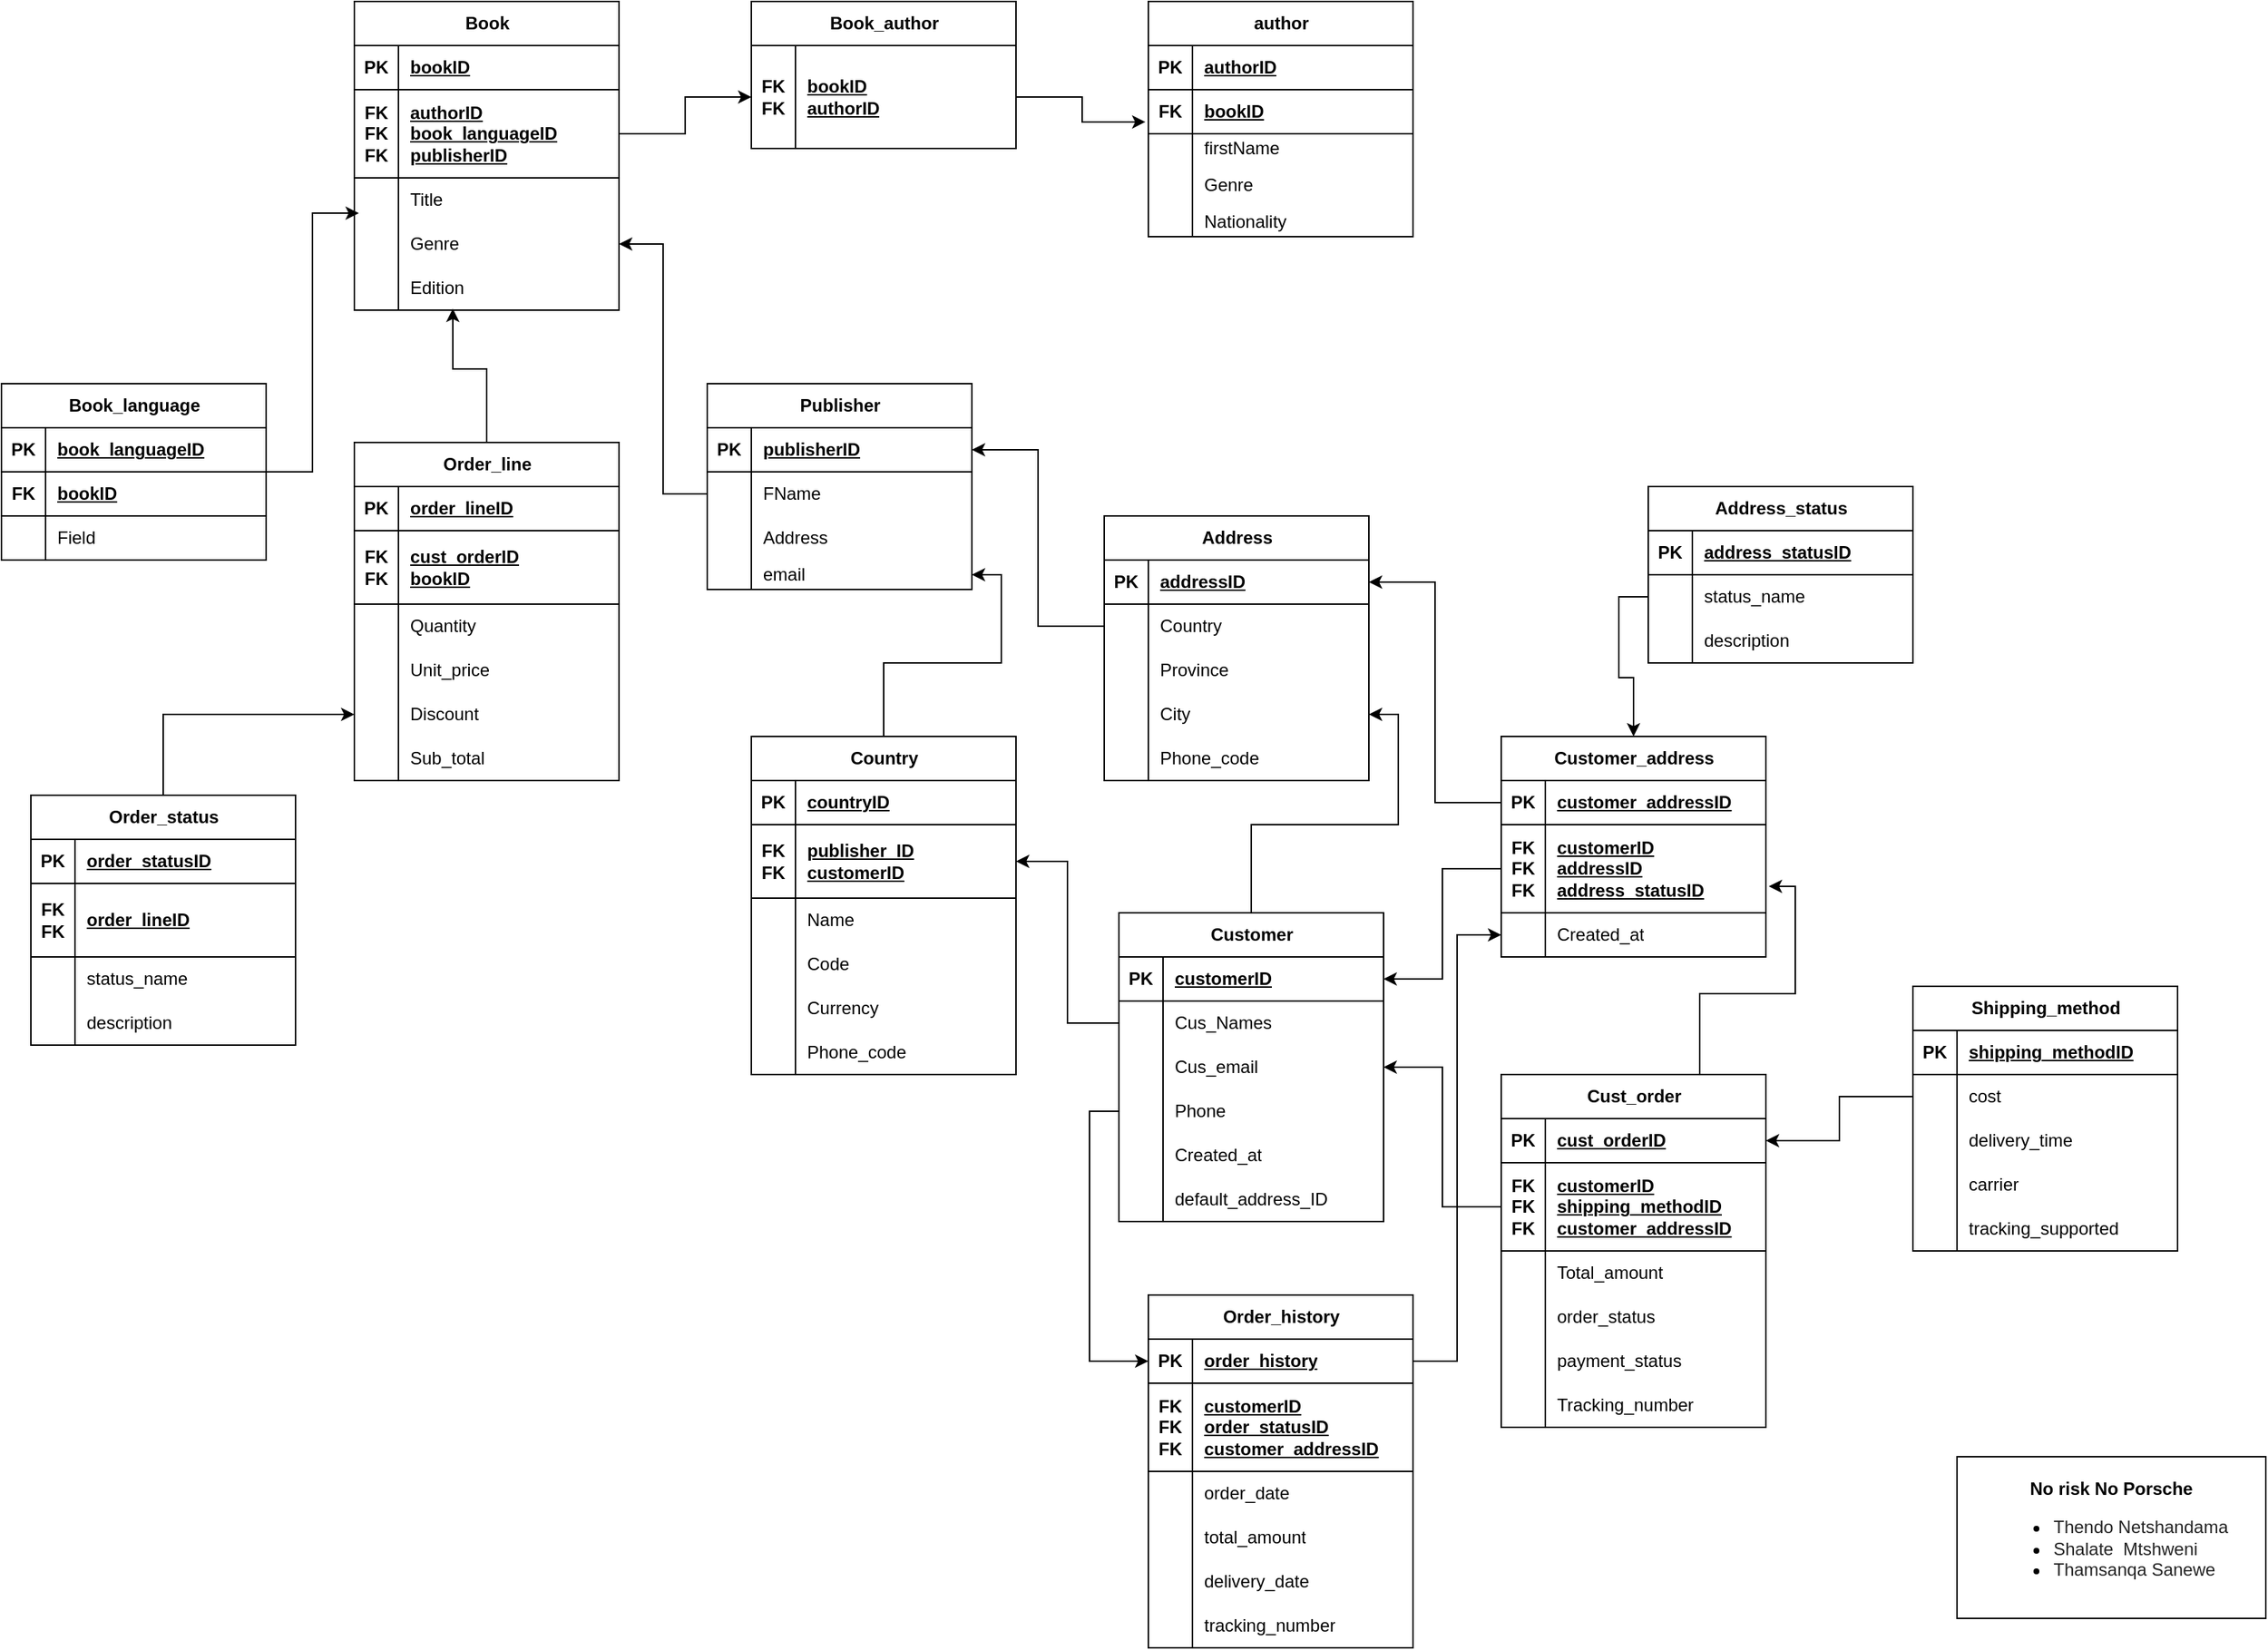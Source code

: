 <mxfile version="26.2.12">
  <diagram name="Page-1" id="meh7vUAO7Wa_7HdNurbN">
    <mxGraphModel grid="1" page="1" gridSize="10" guides="1" tooltips="1" connect="1" arrows="1" fold="1" pageScale="1" pageWidth="827" pageHeight="1169" math="0" shadow="0">
      <root>
        <mxCell id="0" />
        <mxCell id="1" parent="0" />
        <mxCell id="iX4oF9H1Wh0iZHJ6Oosj-224" value="Book" style="shape=table;startSize=30;container=1;collapsible=1;childLayout=tableLayout;fixedRows=1;rowLines=0;fontStyle=1;align=center;resizeLast=1;html=1;" vertex="1" parent="1">
          <mxGeometry x="300" y="-1140" width="180" height="210" as="geometry" />
        </mxCell>
        <mxCell id="iX4oF9H1Wh0iZHJ6Oosj-225" value="" style="shape=tableRow;horizontal=0;startSize=0;swimlaneHead=0;swimlaneBody=0;fillColor=none;collapsible=0;dropTarget=0;points=[[0,0.5],[1,0.5]];portConstraint=eastwest;top=0;left=0;right=0;bottom=1;" vertex="1" parent="iX4oF9H1Wh0iZHJ6Oosj-224">
          <mxGeometry y="30" width="180" height="30" as="geometry" />
        </mxCell>
        <mxCell id="iX4oF9H1Wh0iZHJ6Oosj-226" value="PK" style="shape=partialRectangle;connectable=0;fillColor=none;top=0;left=0;bottom=0;right=0;fontStyle=1;overflow=hidden;whiteSpace=wrap;html=1;" vertex="1" parent="iX4oF9H1Wh0iZHJ6Oosj-225">
          <mxGeometry width="30" height="30" as="geometry">
            <mxRectangle width="30" height="30" as="alternateBounds" />
          </mxGeometry>
        </mxCell>
        <mxCell id="iX4oF9H1Wh0iZHJ6Oosj-227" value="bookID" style="shape=partialRectangle;connectable=0;fillColor=none;top=0;left=0;bottom=0;right=0;align=left;spacingLeft=6;fontStyle=5;overflow=hidden;whiteSpace=wrap;html=1;" vertex="1" parent="iX4oF9H1Wh0iZHJ6Oosj-225">
          <mxGeometry x="30" width="150" height="30" as="geometry">
            <mxRectangle width="150" height="30" as="alternateBounds" />
          </mxGeometry>
        </mxCell>
        <mxCell id="iX4oF9H1Wh0iZHJ6Oosj-228" value="" style="shape=tableRow;horizontal=0;startSize=0;swimlaneHead=0;swimlaneBody=0;fillColor=none;collapsible=0;dropTarget=0;points=[[0,0.5],[1,0.5]];portConstraint=eastwest;top=0;left=0;right=0;bottom=1;" vertex="1" parent="iX4oF9H1Wh0iZHJ6Oosj-224">
          <mxGeometry y="60" width="180" height="60" as="geometry" />
        </mxCell>
        <mxCell id="iX4oF9H1Wh0iZHJ6Oosj-229" value="&lt;div&gt;FK&lt;/div&gt;&lt;div&gt;FK&lt;/div&gt;&lt;div&gt;FK&lt;/div&gt;" style="shape=partialRectangle;connectable=0;fillColor=none;top=0;left=0;bottom=0;right=0;fontStyle=1;overflow=hidden;whiteSpace=wrap;html=1;" vertex="1" parent="iX4oF9H1Wh0iZHJ6Oosj-228">
          <mxGeometry width="30" height="60" as="geometry">
            <mxRectangle width="30" height="60" as="alternateBounds" />
          </mxGeometry>
        </mxCell>
        <mxCell id="iX4oF9H1Wh0iZHJ6Oosj-230" value="authorID&lt;div&gt;book_languageID&lt;/div&gt;&lt;div&gt;publisherID&lt;/div&gt;" style="shape=partialRectangle;connectable=0;fillColor=none;top=0;left=0;bottom=0;right=0;align=left;spacingLeft=6;fontStyle=5;overflow=hidden;whiteSpace=wrap;html=1;" vertex="1" parent="iX4oF9H1Wh0iZHJ6Oosj-228">
          <mxGeometry x="30" width="150" height="60" as="geometry">
            <mxRectangle width="150" height="60" as="alternateBounds" />
          </mxGeometry>
        </mxCell>
        <mxCell id="iX4oF9H1Wh0iZHJ6Oosj-231" value="" style="shape=tableRow;horizontal=0;startSize=0;swimlaneHead=0;swimlaneBody=0;fillColor=none;collapsible=0;dropTarget=0;points=[[0,0.5],[1,0.5]];portConstraint=eastwest;top=0;left=0;right=0;bottom=0;" vertex="1" parent="iX4oF9H1Wh0iZHJ6Oosj-224">
          <mxGeometry y="120" width="180" height="30" as="geometry" />
        </mxCell>
        <mxCell id="iX4oF9H1Wh0iZHJ6Oosj-232" value="" style="shape=partialRectangle;connectable=0;fillColor=none;top=0;left=0;bottom=0;right=0;editable=1;overflow=hidden;whiteSpace=wrap;html=1;" vertex="1" parent="iX4oF9H1Wh0iZHJ6Oosj-231">
          <mxGeometry width="30" height="30" as="geometry">
            <mxRectangle width="30" height="30" as="alternateBounds" />
          </mxGeometry>
        </mxCell>
        <mxCell id="iX4oF9H1Wh0iZHJ6Oosj-233" value="Title" style="shape=partialRectangle;connectable=0;fillColor=none;top=0;left=0;bottom=0;right=0;align=left;spacingLeft=6;overflow=hidden;whiteSpace=wrap;html=1;" vertex="1" parent="iX4oF9H1Wh0iZHJ6Oosj-231">
          <mxGeometry x="30" width="150" height="30" as="geometry">
            <mxRectangle width="150" height="30" as="alternateBounds" />
          </mxGeometry>
        </mxCell>
        <mxCell id="iX4oF9H1Wh0iZHJ6Oosj-234" value="" style="shape=tableRow;horizontal=0;startSize=0;swimlaneHead=0;swimlaneBody=0;fillColor=none;collapsible=0;dropTarget=0;points=[[0,0.5],[1,0.5]];portConstraint=eastwest;top=0;left=0;right=0;bottom=0;" vertex="1" parent="iX4oF9H1Wh0iZHJ6Oosj-224">
          <mxGeometry y="150" width="180" height="30" as="geometry" />
        </mxCell>
        <mxCell id="iX4oF9H1Wh0iZHJ6Oosj-235" value="" style="shape=partialRectangle;connectable=0;fillColor=none;top=0;left=0;bottom=0;right=0;editable=1;overflow=hidden;whiteSpace=wrap;html=1;" vertex="1" parent="iX4oF9H1Wh0iZHJ6Oosj-234">
          <mxGeometry width="30" height="30" as="geometry">
            <mxRectangle width="30" height="30" as="alternateBounds" />
          </mxGeometry>
        </mxCell>
        <mxCell id="iX4oF9H1Wh0iZHJ6Oosj-236" value="Genre" style="shape=partialRectangle;connectable=0;fillColor=none;top=0;left=0;bottom=0;right=0;align=left;spacingLeft=6;overflow=hidden;whiteSpace=wrap;html=1;" vertex="1" parent="iX4oF9H1Wh0iZHJ6Oosj-234">
          <mxGeometry x="30" width="150" height="30" as="geometry">
            <mxRectangle width="150" height="30" as="alternateBounds" />
          </mxGeometry>
        </mxCell>
        <mxCell id="iX4oF9H1Wh0iZHJ6Oosj-237" value="" style="shape=tableRow;horizontal=0;startSize=0;swimlaneHead=0;swimlaneBody=0;fillColor=none;collapsible=0;dropTarget=0;points=[[0,0.5],[1,0.5]];portConstraint=eastwest;top=0;left=0;right=0;bottom=0;" vertex="1" parent="iX4oF9H1Wh0iZHJ6Oosj-224">
          <mxGeometry y="180" width="180" height="30" as="geometry" />
        </mxCell>
        <mxCell id="iX4oF9H1Wh0iZHJ6Oosj-238" value="" style="shape=partialRectangle;connectable=0;fillColor=none;top=0;left=0;bottom=0;right=0;editable=1;overflow=hidden;whiteSpace=wrap;html=1;" vertex="1" parent="iX4oF9H1Wh0iZHJ6Oosj-237">
          <mxGeometry width="30" height="30" as="geometry">
            <mxRectangle width="30" height="30" as="alternateBounds" />
          </mxGeometry>
        </mxCell>
        <mxCell id="iX4oF9H1Wh0iZHJ6Oosj-239" value="Edition" style="shape=partialRectangle;connectable=0;fillColor=none;top=0;left=0;bottom=0;right=0;align=left;spacingLeft=6;overflow=hidden;whiteSpace=wrap;html=1;" vertex="1" parent="iX4oF9H1Wh0iZHJ6Oosj-237">
          <mxGeometry x="30" width="150" height="30" as="geometry">
            <mxRectangle width="150" height="30" as="alternateBounds" />
          </mxGeometry>
        </mxCell>
        <mxCell id="iX4oF9H1Wh0iZHJ6Oosj-240" value="Book_author" style="shape=table;startSize=30;container=1;collapsible=1;childLayout=tableLayout;fixedRows=1;rowLines=0;fontStyle=1;align=center;resizeLast=1;html=1;" vertex="1" parent="1">
          <mxGeometry x="570" y="-1140" width="180" height="100" as="geometry" />
        </mxCell>
        <mxCell id="iX4oF9H1Wh0iZHJ6Oosj-241" value="" style="shape=tableRow;horizontal=0;startSize=0;swimlaneHead=0;swimlaneBody=0;fillColor=none;collapsible=0;dropTarget=0;points=[[0,0.5],[1,0.5]];portConstraint=eastwest;top=0;left=0;right=0;bottom=1;" vertex="1" parent="iX4oF9H1Wh0iZHJ6Oosj-240">
          <mxGeometry y="30" width="180" height="70" as="geometry" />
        </mxCell>
        <mxCell id="iX4oF9H1Wh0iZHJ6Oosj-242" value="FK&lt;div&gt;FK&lt;/div&gt;" style="shape=partialRectangle;connectable=0;fillColor=none;top=0;left=0;bottom=0;right=0;fontStyle=1;overflow=hidden;whiteSpace=wrap;html=1;" vertex="1" parent="iX4oF9H1Wh0iZHJ6Oosj-241">
          <mxGeometry width="30" height="70" as="geometry">
            <mxRectangle width="30" height="70" as="alternateBounds" />
          </mxGeometry>
        </mxCell>
        <mxCell id="iX4oF9H1Wh0iZHJ6Oosj-243" value="bookID&lt;div&gt;authorID&lt;/div&gt;" style="shape=partialRectangle;connectable=0;fillColor=none;top=0;left=0;bottom=0;right=0;align=left;spacingLeft=6;fontStyle=5;overflow=hidden;whiteSpace=wrap;html=1;" vertex="1" parent="iX4oF9H1Wh0iZHJ6Oosj-241">
          <mxGeometry x="30" width="150" height="70" as="geometry">
            <mxRectangle width="150" height="70" as="alternateBounds" />
          </mxGeometry>
        </mxCell>
        <mxCell id="iX4oF9H1Wh0iZHJ6Oosj-244" style="edgeStyle=orthogonalEdgeStyle;rounded=0;orthogonalLoop=1;jettySize=auto;html=1;exitX=1;exitY=0.5;exitDx=0;exitDy=0;entryX=0;entryY=0.5;entryDx=0;entryDy=0;" edge="1" parent="1" source="iX4oF9H1Wh0iZHJ6Oosj-228" target="iX4oF9H1Wh0iZHJ6Oosj-241">
          <mxGeometry relative="1" as="geometry" />
        </mxCell>
        <mxCell id="iX4oF9H1Wh0iZHJ6Oosj-245" value="author" style="shape=table;startSize=30;container=1;collapsible=1;childLayout=tableLayout;fixedRows=1;rowLines=0;fontStyle=1;align=center;resizeLast=1;html=1;" vertex="1" parent="1">
          <mxGeometry x="840" y="-1140" width="180" height="160" as="geometry" />
        </mxCell>
        <mxCell id="iX4oF9H1Wh0iZHJ6Oosj-246" value="" style="shape=tableRow;horizontal=0;startSize=0;swimlaneHead=0;swimlaneBody=0;fillColor=none;collapsible=0;dropTarget=0;points=[[0,0.5],[1,0.5]];portConstraint=eastwest;top=0;left=0;right=0;bottom=1;" vertex="1" parent="iX4oF9H1Wh0iZHJ6Oosj-245">
          <mxGeometry y="30" width="180" height="30" as="geometry" />
        </mxCell>
        <mxCell id="iX4oF9H1Wh0iZHJ6Oosj-247" value="PK" style="shape=partialRectangle;connectable=0;fillColor=none;top=0;left=0;bottom=0;right=0;fontStyle=1;overflow=hidden;whiteSpace=wrap;html=1;" vertex="1" parent="iX4oF9H1Wh0iZHJ6Oosj-246">
          <mxGeometry width="30" height="30" as="geometry">
            <mxRectangle width="30" height="30" as="alternateBounds" />
          </mxGeometry>
        </mxCell>
        <mxCell id="iX4oF9H1Wh0iZHJ6Oosj-248" value="authorID" style="shape=partialRectangle;connectable=0;fillColor=none;top=0;left=0;bottom=0;right=0;align=left;spacingLeft=6;fontStyle=5;overflow=hidden;whiteSpace=wrap;html=1;" vertex="1" parent="iX4oF9H1Wh0iZHJ6Oosj-246">
          <mxGeometry x="30" width="150" height="30" as="geometry">
            <mxRectangle width="150" height="30" as="alternateBounds" />
          </mxGeometry>
        </mxCell>
        <mxCell id="iX4oF9H1Wh0iZHJ6Oosj-249" value="" style="shape=tableRow;horizontal=0;startSize=0;swimlaneHead=0;swimlaneBody=0;fillColor=none;collapsible=0;dropTarget=0;points=[[0,0.5],[1,0.5]];portConstraint=eastwest;top=0;left=0;right=0;bottom=1;" vertex="1" parent="iX4oF9H1Wh0iZHJ6Oosj-245">
          <mxGeometry y="60" width="180" height="30" as="geometry" />
        </mxCell>
        <mxCell id="iX4oF9H1Wh0iZHJ6Oosj-250" value="&lt;div&gt;FK&lt;/div&gt;" style="shape=partialRectangle;connectable=0;fillColor=none;top=0;left=0;bottom=0;right=0;fontStyle=1;overflow=hidden;whiteSpace=wrap;html=1;" vertex="1" parent="iX4oF9H1Wh0iZHJ6Oosj-249">
          <mxGeometry width="30" height="30" as="geometry">
            <mxRectangle width="30" height="30" as="alternateBounds" />
          </mxGeometry>
        </mxCell>
        <mxCell id="iX4oF9H1Wh0iZHJ6Oosj-251" value="bookID" style="shape=partialRectangle;connectable=0;fillColor=none;top=0;left=0;bottom=0;right=0;align=left;spacingLeft=6;fontStyle=5;overflow=hidden;whiteSpace=wrap;html=1;" vertex="1" parent="iX4oF9H1Wh0iZHJ6Oosj-249">
          <mxGeometry x="30" width="150" height="30" as="geometry">
            <mxRectangle width="150" height="30" as="alternateBounds" />
          </mxGeometry>
        </mxCell>
        <mxCell id="iX4oF9H1Wh0iZHJ6Oosj-252" value="" style="shape=tableRow;horizontal=0;startSize=0;swimlaneHead=0;swimlaneBody=0;fillColor=none;collapsible=0;dropTarget=0;points=[[0,0.5],[1,0.5]];portConstraint=eastwest;top=0;left=0;right=0;bottom=0;" vertex="1" parent="iX4oF9H1Wh0iZHJ6Oosj-245">
          <mxGeometry y="90" width="180" height="20" as="geometry" />
        </mxCell>
        <mxCell id="iX4oF9H1Wh0iZHJ6Oosj-253" value="" style="shape=partialRectangle;connectable=0;fillColor=none;top=0;left=0;bottom=0;right=0;editable=1;overflow=hidden;whiteSpace=wrap;html=1;" vertex="1" parent="iX4oF9H1Wh0iZHJ6Oosj-252">
          <mxGeometry width="30" height="20" as="geometry">
            <mxRectangle width="30" height="20" as="alternateBounds" />
          </mxGeometry>
        </mxCell>
        <mxCell id="iX4oF9H1Wh0iZHJ6Oosj-254" value="firstName" style="shape=partialRectangle;connectable=0;fillColor=none;top=0;left=0;bottom=0;right=0;align=left;spacingLeft=6;overflow=hidden;whiteSpace=wrap;html=1;" vertex="1" parent="iX4oF9H1Wh0iZHJ6Oosj-252">
          <mxGeometry x="30" width="150" height="20" as="geometry">
            <mxRectangle width="150" height="20" as="alternateBounds" />
          </mxGeometry>
        </mxCell>
        <mxCell id="iX4oF9H1Wh0iZHJ6Oosj-255" value="" style="shape=tableRow;horizontal=0;startSize=0;swimlaneHead=0;swimlaneBody=0;fillColor=none;collapsible=0;dropTarget=0;points=[[0,0.5],[1,0.5]];portConstraint=eastwest;top=0;left=0;right=0;bottom=0;" vertex="1" parent="iX4oF9H1Wh0iZHJ6Oosj-245">
          <mxGeometry y="110" width="180" height="30" as="geometry" />
        </mxCell>
        <mxCell id="iX4oF9H1Wh0iZHJ6Oosj-256" value="" style="shape=partialRectangle;connectable=0;fillColor=none;top=0;left=0;bottom=0;right=0;editable=1;overflow=hidden;whiteSpace=wrap;html=1;" vertex="1" parent="iX4oF9H1Wh0iZHJ6Oosj-255">
          <mxGeometry width="30" height="30" as="geometry">
            <mxRectangle width="30" height="30" as="alternateBounds" />
          </mxGeometry>
        </mxCell>
        <mxCell id="iX4oF9H1Wh0iZHJ6Oosj-257" value="Genre" style="shape=partialRectangle;connectable=0;fillColor=none;top=0;left=0;bottom=0;right=0;align=left;spacingLeft=6;overflow=hidden;whiteSpace=wrap;html=1;" vertex="1" parent="iX4oF9H1Wh0iZHJ6Oosj-255">
          <mxGeometry x="30" width="150" height="30" as="geometry">
            <mxRectangle width="150" height="30" as="alternateBounds" />
          </mxGeometry>
        </mxCell>
        <mxCell id="iX4oF9H1Wh0iZHJ6Oosj-258" value="" style="shape=tableRow;horizontal=0;startSize=0;swimlaneHead=0;swimlaneBody=0;fillColor=none;collapsible=0;dropTarget=0;points=[[0,0.5],[1,0.5]];portConstraint=eastwest;top=0;left=0;right=0;bottom=0;" vertex="1" parent="iX4oF9H1Wh0iZHJ6Oosj-245">
          <mxGeometry y="140" width="180" height="20" as="geometry" />
        </mxCell>
        <mxCell id="iX4oF9H1Wh0iZHJ6Oosj-259" value="" style="shape=partialRectangle;connectable=0;fillColor=none;top=0;left=0;bottom=0;right=0;editable=1;overflow=hidden;whiteSpace=wrap;html=1;" vertex="1" parent="iX4oF9H1Wh0iZHJ6Oosj-258">
          <mxGeometry width="30" height="20" as="geometry">
            <mxRectangle width="30" height="20" as="alternateBounds" />
          </mxGeometry>
        </mxCell>
        <mxCell id="iX4oF9H1Wh0iZHJ6Oosj-260" value="Nationality" style="shape=partialRectangle;connectable=0;fillColor=none;top=0;left=0;bottom=0;right=0;align=left;spacingLeft=6;overflow=hidden;whiteSpace=wrap;html=1;" vertex="1" parent="iX4oF9H1Wh0iZHJ6Oosj-258">
          <mxGeometry x="30" width="150" height="20" as="geometry">
            <mxRectangle width="150" height="20" as="alternateBounds" />
          </mxGeometry>
        </mxCell>
        <mxCell id="iX4oF9H1Wh0iZHJ6Oosj-261" style="edgeStyle=orthogonalEdgeStyle;rounded=0;orthogonalLoop=1;jettySize=auto;html=1;exitX=1;exitY=0.5;exitDx=0;exitDy=0;entryX=-0.011;entryY=0.733;entryDx=0;entryDy=0;entryPerimeter=0;" edge="1" parent="1" source="iX4oF9H1Wh0iZHJ6Oosj-241" target="iX4oF9H1Wh0iZHJ6Oosj-249">
          <mxGeometry relative="1" as="geometry" />
        </mxCell>
        <mxCell id="iX4oF9H1Wh0iZHJ6Oosj-262" style="edgeStyle=elbowEdgeStyle;rounded=0;orthogonalLoop=1;jettySize=auto;html=1;entryX=0.017;entryY=0.8;entryDx=0;entryDy=0;entryPerimeter=0;" edge="1" parent="1" source="iX4oF9H1Wh0iZHJ6Oosj-263" target="iX4oF9H1Wh0iZHJ6Oosj-231">
          <mxGeometry relative="1" as="geometry">
            <mxPoint x="260" y="-970" as="targetPoint" />
          </mxGeometry>
        </mxCell>
        <mxCell id="iX4oF9H1Wh0iZHJ6Oosj-263" value="Book_language" style="shape=table;startSize=30;container=1;collapsible=1;childLayout=tableLayout;fixedRows=1;rowLines=0;fontStyle=1;align=center;resizeLast=1;html=1;" vertex="1" parent="1">
          <mxGeometry x="60" y="-880" width="180" height="120" as="geometry" />
        </mxCell>
        <mxCell id="iX4oF9H1Wh0iZHJ6Oosj-264" value="" style="shape=tableRow;horizontal=0;startSize=0;swimlaneHead=0;swimlaneBody=0;fillColor=none;collapsible=0;dropTarget=0;points=[[0,0.5],[1,0.5]];portConstraint=eastwest;top=0;left=0;right=0;bottom=1;" vertex="1" parent="iX4oF9H1Wh0iZHJ6Oosj-263">
          <mxGeometry y="30" width="180" height="30" as="geometry" />
        </mxCell>
        <mxCell id="iX4oF9H1Wh0iZHJ6Oosj-265" value="PK" style="shape=partialRectangle;connectable=0;fillColor=none;top=0;left=0;bottom=0;right=0;fontStyle=1;overflow=hidden;whiteSpace=wrap;html=1;" vertex="1" parent="iX4oF9H1Wh0iZHJ6Oosj-264">
          <mxGeometry width="30" height="30" as="geometry">
            <mxRectangle width="30" height="30" as="alternateBounds" />
          </mxGeometry>
        </mxCell>
        <mxCell id="iX4oF9H1Wh0iZHJ6Oosj-266" value="book_languageID" style="shape=partialRectangle;connectable=0;fillColor=none;top=0;left=0;bottom=0;right=0;align=left;spacingLeft=6;fontStyle=5;overflow=hidden;whiteSpace=wrap;html=1;" vertex="1" parent="iX4oF9H1Wh0iZHJ6Oosj-264">
          <mxGeometry x="30" width="150" height="30" as="geometry">
            <mxRectangle width="150" height="30" as="alternateBounds" />
          </mxGeometry>
        </mxCell>
        <mxCell id="iX4oF9H1Wh0iZHJ6Oosj-267" value="" style="shape=tableRow;horizontal=0;startSize=0;swimlaneHead=0;swimlaneBody=0;fillColor=none;collapsible=0;dropTarget=0;points=[[0,0.5],[1,0.5]];portConstraint=eastwest;top=0;left=0;right=0;bottom=1;" vertex="1" parent="iX4oF9H1Wh0iZHJ6Oosj-263">
          <mxGeometry y="60" width="180" height="30" as="geometry" />
        </mxCell>
        <mxCell id="iX4oF9H1Wh0iZHJ6Oosj-268" value="&lt;div&gt;FK&lt;/div&gt;" style="shape=partialRectangle;connectable=0;fillColor=none;top=0;left=0;bottom=0;right=0;fontStyle=1;overflow=hidden;whiteSpace=wrap;html=1;" vertex="1" parent="iX4oF9H1Wh0iZHJ6Oosj-267">
          <mxGeometry width="30" height="30" as="geometry">
            <mxRectangle width="30" height="30" as="alternateBounds" />
          </mxGeometry>
        </mxCell>
        <mxCell id="iX4oF9H1Wh0iZHJ6Oosj-269" value="bookID" style="shape=partialRectangle;connectable=0;fillColor=none;top=0;left=0;bottom=0;right=0;align=left;spacingLeft=6;fontStyle=5;overflow=hidden;whiteSpace=wrap;html=1;" vertex="1" parent="iX4oF9H1Wh0iZHJ6Oosj-267">
          <mxGeometry x="30" width="150" height="30" as="geometry">
            <mxRectangle width="150" height="30" as="alternateBounds" />
          </mxGeometry>
        </mxCell>
        <mxCell id="iX4oF9H1Wh0iZHJ6Oosj-270" value="" style="shape=tableRow;horizontal=0;startSize=0;swimlaneHead=0;swimlaneBody=0;fillColor=none;collapsible=0;dropTarget=0;points=[[0,0.5],[1,0.5]];portConstraint=eastwest;top=0;left=0;right=0;bottom=0;" vertex="1" parent="iX4oF9H1Wh0iZHJ6Oosj-263">
          <mxGeometry y="90" width="180" height="30" as="geometry" />
        </mxCell>
        <mxCell id="iX4oF9H1Wh0iZHJ6Oosj-271" value="" style="shape=partialRectangle;connectable=0;fillColor=none;top=0;left=0;bottom=0;right=0;editable=1;overflow=hidden;whiteSpace=wrap;html=1;" vertex="1" parent="iX4oF9H1Wh0iZHJ6Oosj-270">
          <mxGeometry width="30" height="30" as="geometry">
            <mxRectangle width="30" height="30" as="alternateBounds" />
          </mxGeometry>
        </mxCell>
        <mxCell id="iX4oF9H1Wh0iZHJ6Oosj-272" value="Field" style="shape=partialRectangle;connectable=0;fillColor=none;top=0;left=0;bottom=0;right=0;align=left;spacingLeft=6;overflow=hidden;whiteSpace=wrap;html=1;" vertex="1" parent="iX4oF9H1Wh0iZHJ6Oosj-270">
          <mxGeometry x="30" width="150" height="30" as="geometry">
            <mxRectangle width="150" height="30" as="alternateBounds" />
          </mxGeometry>
        </mxCell>
        <mxCell id="iX4oF9H1Wh0iZHJ6Oosj-273" value="Order_line" style="shape=table;startSize=30;container=1;collapsible=1;childLayout=tableLayout;fixedRows=1;rowLines=0;fontStyle=1;align=center;resizeLast=1;html=1;" vertex="1" parent="1">
          <mxGeometry x="300" y="-840" width="180" height="230" as="geometry" />
        </mxCell>
        <mxCell id="iX4oF9H1Wh0iZHJ6Oosj-274" value="" style="shape=tableRow;horizontal=0;startSize=0;swimlaneHead=0;swimlaneBody=0;fillColor=none;collapsible=0;dropTarget=0;points=[[0,0.5],[1,0.5]];portConstraint=eastwest;top=0;left=0;right=0;bottom=1;" vertex="1" parent="iX4oF9H1Wh0iZHJ6Oosj-273">
          <mxGeometry y="30" width="180" height="30" as="geometry" />
        </mxCell>
        <mxCell id="iX4oF9H1Wh0iZHJ6Oosj-275" value="PK" style="shape=partialRectangle;connectable=0;fillColor=none;top=0;left=0;bottom=0;right=0;fontStyle=1;overflow=hidden;whiteSpace=wrap;html=1;" vertex="1" parent="iX4oF9H1Wh0iZHJ6Oosj-274">
          <mxGeometry width="30" height="30" as="geometry">
            <mxRectangle width="30" height="30" as="alternateBounds" />
          </mxGeometry>
        </mxCell>
        <mxCell id="iX4oF9H1Wh0iZHJ6Oosj-276" value="order_lineID" style="shape=partialRectangle;connectable=0;fillColor=none;top=0;left=0;bottom=0;right=0;align=left;spacingLeft=6;fontStyle=5;overflow=hidden;whiteSpace=wrap;html=1;" vertex="1" parent="iX4oF9H1Wh0iZHJ6Oosj-274">
          <mxGeometry x="30" width="150" height="30" as="geometry">
            <mxRectangle width="150" height="30" as="alternateBounds" />
          </mxGeometry>
        </mxCell>
        <mxCell id="iX4oF9H1Wh0iZHJ6Oosj-277" value="" style="shape=tableRow;horizontal=0;startSize=0;swimlaneHead=0;swimlaneBody=0;fillColor=none;collapsible=0;dropTarget=0;points=[[0,0.5],[1,0.5]];portConstraint=eastwest;top=0;left=0;right=0;bottom=1;" vertex="1" parent="iX4oF9H1Wh0iZHJ6Oosj-273">
          <mxGeometry y="60" width="180" height="50" as="geometry" />
        </mxCell>
        <mxCell id="iX4oF9H1Wh0iZHJ6Oosj-278" value="&lt;div&gt;FK&lt;br&gt;FK&lt;/div&gt;" style="shape=partialRectangle;connectable=0;fillColor=none;top=0;left=0;bottom=0;right=0;fontStyle=1;overflow=hidden;whiteSpace=wrap;html=1;" vertex="1" parent="iX4oF9H1Wh0iZHJ6Oosj-277">
          <mxGeometry width="30" height="50" as="geometry">
            <mxRectangle width="30" height="50" as="alternateBounds" />
          </mxGeometry>
        </mxCell>
        <mxCell id="iX4oF9H1Wh0iZHJ6Oosj-279" value="cust_orderID&lt;div&gt;bookID&lt;/div&gt;" style="shape=partialRectangle;connectable=0;fillColor=none;top=0;left=0;bottom=0;right=0;align=left;spacingLeft=6;fontStyle=5;overflow=hidden;whiteSpace=wrap;html=1;" vertex="1" parent="iX4oF9H1Wh0iZHJ6Oosj-277">
          <mxGeometry x="30" width="150" height="50" as="geometry">
            <mxRectangle width="150" height="50" as="alternateBounds" />
          </mxGeometry>
        </mxCell>
        <mxCell id="iX4oF9H1Wh0iZHJ6Oosj-280" value="" style="shape=tableRow;horizontal=0;startSize=0;swimlaneHead=0;swimlaneBody=0;fillColor=none;collapsible=0;dropTarget=0;points=[[0,0.5],[1,0.5]];portConstraint=eastwest;top=0;left=0;right=0;bottom=0;" vertex="1" parent="iX4oF9H1Wh0iZHJ6Oosj-273">
          <mxGeometry y="110" width="180" height="30" as="geometry" />
        </mxCell>
        <mxCell id="iX4oF9H1Wh0iZHJ6Oosj-281" value="" style="shape=partialRectangle;connectable=0;fillColor=none;top=0;left=0;bottom=0;right=0;editable=1;overflow=hidden;whiteSpace=wrap;html=1;" vertex="1" parent="iX4oF9H1Wh0iZHJ6Oosj-280">
          <mxGeometry width="30" height="30" as="geometry">
            <mxRectangle width="30" height="30" as="alternateBounds" />
          </mxGeometry>
        </mxCell>
        <mxCell id="iX4oF9H1Wh0iZHJ6Oosj-282" value="Quantity" style="shape=partialRectangle;connectable=0;fillColor=none;top=0;left=0;bottom=0;right=0;align=left;spacingLeft=6;overflow=hidden;whiteSpace=wrap;html=1;" vertex="1" parent="iX4oF9H1Wh0iZHJ6Oosj-280">
          <mxGeometry x="30" width="150" height="30" as="geometry">
            <mxRectangle width="150" height="30" as="alternateBounds" />
          </mxGeometry>
        </mxCell>
        <mxCell id="iX4oF9H1Wh0iZHJ6Oosj-283" value="" style="shape=tableRow;horizontal=0;startSize=0;swimlaneHead=0;swimlaneBody=0;fillColor=none;collapsible=0;dropTarget=0;points=[[0,0.5],[1,0.5]];portConstraint=eastwest;top=0;left=0;right=0;bottom=0;" vertex="1" parent="iX4oF9H1Wh0iZHJ6Oosj-273">
          <mxGeometry y="140" width="180" height="30" as="geometry" />
        </mxCell>
        <mxCell id="iX4oF9H1Wh0iZHJ6Oosj-284" value="" style="shape=partialRectangle;connectable=0;fillColor=none;top=0;left=0;bottom=0;right=0;editable=1;overflow=hidden;whiteSpace=wrap;html=1;" vertex="1" parent="iX4oF9H1Wh0iZHJ6Oosj-283">
          <mxGeometry width="30" height="30" as="geometry">
            <mxRectangle width="30" height="30" as="alternateBounds" />
          </mxGeometry>
        </mxCell>
        <mxCell id="iX4oF9H1Wh0iZHJ6Oosj-285" value="Unit_price" style="shape=partialRectangle;connectable=0;fillColor=none;top=0;left=0;bottom=0;right=0;align=left;spacingLeft=6;overflow=hidden;whiteSpace=wrap;html=1;" vertex="1" parent="iX4oF9H1Wh0iZHJ6Oosj-283">
          <mxGeometry x="30" width="150" height="30" as="geometry">
            <mxRectangle width="150" height="30" as="alternateBounds" />
          </mxGeometry>
        </mxCell>
        <mxCell id="iX4oF9H1Wh0iZHJ6Oosj-286" value="" style="shape=tableRow;horizontal=0;startSize=0;swimlaneHead=0;swimlaneBody=0;fillColor=none;collapsible=0;dropTarget=0;points=[[0,0.5],[1,0.5]];portConstraint=eastwest;top=0;left=0;right=0;bottom=0;" vertex="1" parent="iX4oF9H1Wh0iZHJ6Oosj-273">
          <mxGeometry y="170" width="180" height="30" as="geometry" />
        </mxCell>
        <mxCell id="iX4oF9H1Wh0iZHJ6Oosj-287" value="" style="shape=partialRectangle;connectable=0;fillColor=none;top=0;left=0;bottom=0;right=0;editable=1;overflow=hidden;whiteSpace=wrap;html=1;" vertex="1" parent="iX4oF9H1Wh0iZHJ6Oosj-286">
          <mxGeometry width="30" height="30" as="geometry">
            <mxRectangle width="30" height="30" as="alternateBounds" />
          </mxGeometry>
        </mxCell>
        <mxCell id="iX4oF9H1Wh0iZHJ6Oosj-288" value="Discount" style="shape=partialRectangle;connectable=0;fillColor=none;top=0;left=0;bottom=0;right=0;align=left;spacingLeft=6;overflow=hidden;whiteSpace=wrap;html=1;" vertex="1" parent="iX4oF9H1Wh0iZHJ6Oosj-286">
          <mxGeometry x="30" width="150" height="30" as="geometry">
            <mxRectangle width="150" height="30" as="alternateBounds" />
          </mxGeometry>
        </mxCell>
        <mxCell id="iX4oF9H1Wh0iZHJ6Oosj-289" value="" style="shape=tableRow;horizontal=0;startSize=0;swimlaneHead=0;swimlaneBody=0;fillColor=none;collapsible=0;dropTarget=0;points=[[0,0.5],[1,0.5]];portConstraint=eastwest;top=0;left=0;right=0;bottom=0;" vertex="1" parent="iX4oF9H1Wh0iZHJ6Oosj-273">
          <mxGeometry y="200" width="180" height="30" as="geometry" />
        </mxCell>
        <mxCell id="iX4oF9H1Wh0iZHJ6Oosj-290" value="" style="shape=partialRectangle;connectable=0;fillColor=none;top=0;left=0;bottom=0;right=0;editable=1;overflow=hidden;whiteSpace=wrap;html=1;" vertex="1" parent="iX4oF9H1Wh0iZHJ6Oosj-289">
          <mxGeometry width="30" height="30" as="geometry">
            <mxRectangle width="30" height="30" as="alternateBounds" />
          </mxGeometry>
        </mxCell>
        <mxCell id="iX4oF9H1Wh0iZHJ6Oosj-291" value="Sub_total" style="shape=partialRectangle;connectable=0;fillColor=none;top=0;left=0;bottom=0;right=0;align=left;spacingLeft=6;overflow=hidden;whiteSpace=wrap;html=1;" vertex="1" parent="iX4oF9H1Wh0iZHJ6Oosj-289">
          <mxGeometry x="30" width="150" height="30" as="geometry">
            <mxRectangle width="150" height="30" as="alternateBounds" />
          </mxGeometry>
        </mxCell>
        <mxCell id="iX4oF9H1Wh0iZHJ6Oosj-292" style="edgeStyle=orthogonalEdgeStyle;rounded=0;orthogonalLoop=1;jettySize=auto;html=1;exitX=0.5;exitY=0;exitDx=0;exitDy=0;entryX=0.372;entryY=0.967;entryDx=0;entryDy=0;entryPerimeter=0;" edge="1" parent="1" source="iX4oF9H1Wh0iZHJ6Oosj-273" target="iX4oF9H1Wh0iZHJ6Oosj-237">
          <mxGeometry relative="1" as="geometry">
            <Array as="points">
              <mxPoint x="390" y="-890" />
              <mxPoint x="367" y="-890" />
            </Array>
          </mxGeometry>
        </mxCell>
        <mxCell id="iX4oF9H1Wh0iZHJ6Oosj-293" value="Publisher" style="shape=table;startSize=30;container=1;collapsible=1;childLayout=tableLayout;fixedRows=1;rowLines=0;fontStyle=1;align=center;resizeLast=1;html=1;" vertex="1" parent="1">
          <mxGeometry x="540" y="-880" width="180" height="140" as="geometry" />
        </mxCell>
        <mxCell id="iX4oF9H1Wh0iZHJ6Oosj-294" value="" style="shape=tableRow;horizontal=0;startSize=0;swimlaneHead=0;swimlaneBody=0;fillColor=none;collapsible=0;dropTarget=0;points=[[0,0.5],[1,0.5]];portConstraint=eastwest;top=0;left=0;right=0;bottom=1;" vertex="1" parent="iX4oF9H1Wh0iZHJ6Oosj-293">
          <mxGeometry y="30" width="180" height="30" as="geometry" />
        </mxCell>
        <mxCell id="iX4oF9H1Wh0iZHJ6Oosj-295" value="PK" style="shape=partialRectangle;connectable=0;fillColor=none;top=0;left=0;bottom=0;right=0;fontStyle=1;overflow=hidden;whiteSpace=wrap;html=1;" vertex="1" parent="iX4oF9H1Wh0iZHJ6Oosj-294">
          <mxGeometry width="30" height="30" as="geometry">
            <mxRectangle width="30" height="30" as="alternateBounds" />
          </mxGeometry>
        </mxCell>
        <mxCell id="iX4oF9H1Wh0iZHJ6Oosj-296" value="publisherID" style="shape=partialRectangle;connectable=0;fillColor=none;top=0;left=0;bottom=0;right=0;align=left;spacingLeft=6;fontStyle=5;overflow=hidden;whiteSpace=wrap;html=1;" vertex="1" parent="iX4oF9H1Wh0iZHJ6Oosj-294">
          <mxGeometry x="30" width="150" height="30" as="geometry">
            <mxRectangle width="150" height="30" as="alternateBounds" />
          </mxGeometry>
        </mxCell>
        <mxCell id="iX4oF9H1Wh0iZHJ6Oosj-297" value="" style="shape=tableRow;horizontal=0;startSize=0;swimlaneHead=0;swimlaneBody=0;fillColor=none;collapsible=0;dropTarget=0;points=[[0,0.5],[1,0.5]];portConstraint=eastwest;top=0;left=0;right=0;bottom=0;" vertex="1" parent="iX4oF9H1Wh0iZHJ6Oosj-293">
          <mxGeometry y="60" width="180" height="30" as="geometry" />
        </mxCell>
        <mxCell id="iX4oF9H1Wh0iZHJ6Oosj-298" value="" style="shape=partialRectangle;connectable=0;fillColor=none;top=0;left=0;bottom=0;right=0;editable=1;overflow=hidden;whiteSpace=wrap;html=1;" vertex="1" parent="iX4oF9H1Wh0iZHJ6Oosj-297">
          <mxGeometry width="30" height="30" as="geometry">
            <mxRectangle width="30" height="30" as="alternateBounds" />
          </mxGeometry>
        </mxCell>
        <mxCell id="iX4oF9H1Wh0iZHJ6Oosj-299" value="FName" style="shape=partialRectangle;connectable=0;fillColor=none;top=0;left=0;bottom=0;right=0;align=left;spacingLeft=6;overflow=hidden;whiteSpace=wrap;html=1;" vertex="1" parent="iX4oF9H1Wh0iZHJ6Oosj-297">
          <mxGeometry x="30" width="150" height="30" as="geometry">
            <mxRectangle width="150" height="30" as="alternateBounds" />
          </mxGeometry>
        </mxCell>
        <mxCell id="iX4oF9H1Wh0iZHJ6Oosj-300" value="" style="shape=tableRow;horizontal=0;startSize=0;swimlaneHead=0;swimlaneBody=0;fillColor=none;collapsible=0;dropTarget=0;points=[[0,0.5],[1,0.5]];portConstraint=eastwest;top=0;left=0;right=0;bottom=0;" vertex="1" parent="iX4oF9H1Wh0iZHJ6Oosj-293">
          <mxGeometry y="90" width="180" height="30" as="geometry" />
        </mxCell>
        <mxCell id="iX4oF9H1Wh0iZHJ6Oosj-301" value="" style="shape=partialRectangle;connectable=0;fillColor=none;top=0;left=0;bottom=0;right=0;editable=1;overflow=hidden;whiteSpace=wrap;html=1;" vertex="1" parent="iX4oF9H1Wh0iZHJ6Oosj-300">
          <mxGeometry width="30" height="30" as="geometry">
            <mxRectangle width="30" height="30" as="alternateBounds" />
          </mxGeometry>
        </mxCell>
        <mxCell id="iX4oF9H1Wh0iZHJ6Oosj-302" value="Address" style="shape=partialRectangle;connectable=0;fillColor=none;top=0;left=0;bottom=0;right=0;align=left;spacingLeft=6;overflow=hidden;whiteSpace=wrap;html=1;" vertex="1" parent="iX4oF9H1Wh0iZHJ6Oosj-300">
          <mxGeometry x="30" width="150" height="30" as="geometry">
            <mxRectangle width="150" height="30" as="alternateBounds" />
          </mxGeometry>
        </mxCell>
        <mxCell id="iX4oF9H1Wh0iZHJ6Oosj-303" value="" style="shape=tableRow;horizontal=0;startSize=0;swimlaneHead=0;swimlaneBody=0;fillColor=none;collapsible=0;dropTarget=0;points=[[0,0.5],[1,0.5]];portConstraint=eastwest;top=0;left=0;right=0;bottom=0;" vertex="1" parent="iX4oF9H1Wh0iZHJ6Oosj-293">
          <mxGeometry y="120" width="180" height="20" as="geometry" />
        </mxCell>
        <mxCell id="iX4oF9H1Wh0iZHJ6Oosj-304" value="" style="shape=partialRectangle;connectable=0;fillColor=none;top=0;left=0;bottom=0;right=0;editable=1;overflow=hidden;whiteSpace=wrap;html=1;" vertex="1" parent="iX4oF9H1Wh0iZHJ6Oosj-303">
          <mxGeometry width="30" height="20" as="geometry">
            <mxRectangle width="30" height="20" as="alternateBounds" />
          </mxGeometry>
        </mxCell>
        <mxCell id="iX4oF9H1Wh0iZHJ6Oosj-305" value="email" style="shape=partialRectangle;connectable=0;fillColor=none;top=0;left=0;bottom=0;right=0;align=left;spacingLeft=6;overflow=hidden;whiteSpace=wrap;html=1;" vertex="1" parent="iX4oF9H1Wh0iZHJ6Oosj-303">
          <mxGeometry x="30" width="150" height="20" as="geometry">
            <mxRectangle width="150" height="20" as="alternateBounds" />
          </mxGeometry>
        </mxCell>
        <mxCell id="iX4oF9H1Wh0iZHJ6Oosj-306" style="edgeStyle=orthogonalEdgeStyle;rounded=0;orthogonalLoop=1;jettySize=auto;html=1;exitX=0;exitY=0.5;exitDx=0;exitDy=0;entryX=1;entryY=0.5;entryDx=0;entryDy=0;" edge="1" parent="1" source="iX4oF9H1Wh0iZHJ6Oosj-297" target="iX4oF9H1Wh0iZHJ6Oosj-234">
          <mxGeometry relative="1" as="geometry" />
        </mxCell>
        <mxCell id="iX4oF9H1Wh0iZHJ6Oosj-307" value="Address" style="shape=table;startSize=30;container=1;collapsible=1;childLayout=tableLayout;fixedRows=1;rowLines=0;fontStyle=1;align=center;resizeLast=1;html=1;" vertex="1" parent="1">
          <mxGeometry x="810" y="-790" width="180" height="180" as="geometry" />
        </mxCell>
        <mxCell id="iX4oF9H1Wh0iZHJ6Oosj-308" value="" style="shape=tableRow;horizontal=0;startSize=0;swimlaneHead=0;swimlaneBody=0;fillColor=none;collapsible=0;dropTarget=0;points=[[0,0.5],[1,0.5]];portConstraint=eastwest;top=0;left=0;right=0;bottom=1;" vertex="1" parent="iX4oF9H1Wh0iZHJ6Oosj-307">
          <mxGeometry y="30" width="180" height="30" as="geometry" />
        </mxCell>
        <mxCell id="iX4oF9H1Wh0iZHJ6Oosj-309" value="PK" style="shape=partialRectangle;connectable=0;fillColor=none;top=0;left=0;bottom=0;right=0;fontStyle=1;overflow=hidden;whiteSpace=wrap;html=1;" vertex="1" parent="iX4oF9H1Wh0iZHJ6Oosj-308">
          <mxGeometry width="30" height="30" as="geometry">
            <mxRectangle width="30" height="30" as="alternateBounds" />
          </mxGeometry>
        </mxCell>
        <mxCell id="iX4oF9H1Wh0iZHJ6Oosj-310" value="addressID" style="shape=partialRectangle;connectable=0;fillColor=none;top=0;left=0;bottom=0;right=0;align=left;spacingLeft=6;fontStyle=5;overflow=hidden;whiteSpace=wrap;html=1;" vertex="1" parent="iX4oF9H1Wh0iZHJ6Oosj-308">
          <mxGeometry x="30" width="150" height="30" as="geometry">
            <mxRectangle width="150" height="30" as="alternateBounds" />
          </mxGeometry>
        </mxCell>
        <mxCell id="iX4oF9H1Wh0iZHJ6Oosj-311" value="" style="shape=tableRow;horizontal=0;startSize=0;swimlaneHead=0;swimlaneBody=0;fillColor=none;collapsible=0;dropTarget=0;points=[[0,0.5],[1,0.5]];portConstraint=eastwest;top=0;left=0;right=0;bottom=0;" vertex="1" parent="iX4oF9H1Wh0iZHJ6Oosj-307">
          <mxGeometry y="60" width="180" height="30" as="geometry" />
        </mxCell>
        <mxCell id="iX4oF9H1Wh0iZHJ6Oosj-312" value="" style="shape=partialRectangle;connectable=0;fillColor=none;top=0;left=0;bottom=0;right=0;editable=1;overflow=hidden;whiteSpace=wrap;html=1;" vertex="1" parent="iX4oF9H1Wh0iZHJ6Oosj-311">
          <mxGeometry width="30" height="30" as="geometry">
            <mxRectangle width="30" height="30" as="alternateBounds" />
          </mxGeometry>
        </mxCell>
        <mxCell id="iX4oF9H1Wh0iZHJ6Oosj-313" value="Country" style="shape=partialRectangle;connectable=0;fillColor=none;top=0;left=0;bottom=0;right=0;align=left;spacingLeft=6;overflow=hidden;whiteSpace=wrap;html=1;" vertex="1" parent="iX4oF9H1Wh0iZHJ6Oosj-311">
          <mxGeometry x="30" width="150" height="30" as="geometry">
            <mxRectangle width="150" height="30" as="alternateBounds" />
          </mxGeometry>
        </mxCell>
        <mxCell id="iX4oF9H1Wh0iZHJ6Oosj-314" value="" style="shape=tableRow;horizontal=0;startSize=0;swimlaneHead=0;swimlaneBody=0;fillColor=none;collapsible=0;dropTarget=0;points=[[0,0.5],[1,0.5]];portConstraint=eastwest;top=0;left=0;right=0;bottom=0;" vertex="1" parent="iX4oF9H1Wh0iZHJ6Oosj-307">
          <mxGeometry y="90" width="180" height="30" as="geometry" />
        </mxCell>
        <mxCell id="iX4oF9H1Wh0iZHJ6Oosj-315" value="" style="shape=partialRectangle;connectable=0;fillColor=none;top=0;left=0;bottom=0;right=0;editable=1;overflow=hidden;whiteSpace=wrap;html=1;" vertex="1" parent="iX4oF9H1Wh0iZHJ6Oosj-314">
          <mxGeometry width="30" height="30" as="geometry">
            <mxRectangle width="30" height="30" as="alternateBounds" />
          </mxGeometry>
        </mxCell>
        <mxCell id="iX4oF9H1Wh0iZHJ6Oosj-316" value="Province" style="shape=partialRectangle;connectable=0;fillColor=none;top=0;left=0;bottom=0;right=0;align=left;spacingLeft=6;overflow=hidden;whiteSpace=wrap;html=1;" vertex="1" parent="iX4oF9H1Wh0iZHJ6Oosj-314">
          <mxGeometry x="30" width="150" height="30" as="geometry">
            <mxRectangle width="150" height="30" as="alternateBounds" />
          </mxGeometry>
        </mxCell>
        <mxCell id="iX4oF9H1Wh0iZHJ6Oosj-317" value="" style="shape=tableRow;horizontal=0;startSize=0;swimlaneHead=0;swimlaneBody=0;fillColor=none;collapsible=0;dropTarget=0;points=[[0,0.5],[1,0.5]];portConstraint=eastwest;top=0;left=0;right=0;bottom=0;" vertex="1" parent="iX4oF9H1Wh0iZHJ6Oosj-307">
          <mxGeometry y="120" width="180" height="30" as="geometry" />
        </mxCell>
        <mxCell id="iX4oF9H1Wh0iZHJ6Oosj-318" value="" style="shape=partialRectangle;connectable=0;fillColor=none;top=0;left=0;bottom=0;right=0;editable=1;overflow=hidden;whiteSpace=wrap;html=1;" vertex="1" parent="iX4oF9H1Wh0iZHJ6Oosj-317">
          <mxGeometry width="30" height="30" as="geometry">
            <mxRectangle width="30" height="30" as="alternateBounds" />
          </mxGeometry>
        </mxCell>
        <mxCell id="iX4oF9H1Wh0iZHJ6Oosj-319" value="City" style="shape=partialRectangle;connectable=0;fillColor=none;top=0;left=0;bottom=0;right=0;align=left;spacingLeft=6;overflow=hidden;whiteSpace=wrap;html=1;" vertex="1" parent="iX4oF9H1Wh0iZHJ6Oosj-317">
          <mxGeometry x="30" width="150" height="30" as="geometry">
            <mxRectangle width="150" height="30" as="alternateBounds" />
          </mxGeometry>
        </mxCell>
        <mxCell id="iX4oF9H1Wh0iZHJ6Oosj-320" value="" style="shape=tableRow;horizontal=0;startSize=0;swimlaneHead=0;swimlaneBody=0;fillColor=none;collapsible=0;dropTarget=0;points=[[0,0.5],[1,0.5]];portConstraint=eastwest;top=0;left=0;right=0;bottom=0;" vertex="1" parent="iX4oF9H1Wh0iZHJ6Oosj-307">
          <mxGeometry y="150" width="180" height="30" as="geometry" />
        </mxCell>
        <mxCell id="iX4oF9H1Wh0iZHJ6Oosj-321" value="" style="shape=partialRectangle;connectable=0;fillColor=none;top=0;left=0;bottom=0;right=0;editable=1;overflow=hidden;whiteSpace=wrap;html=1;" vertex="1" parent="iX4oF9H1Wh0iZHJ6Oosj-320">
          <mxGeometry width="30" height="30" as="geometry">
            <mxRectangle width="30" height="30" as="alternateBounds" />
          </mxGeometry>
        </mxCell>
        <mxCell id="iX4oF9H1Wh0iZHJ6Oosj-322" value="Phone_code" style="shape=partialRectangle;connectable=0;fillColor=none;top=0;left=0;bottom=0;right=0;align=left;spacingLeft=6;overflow=hidden;whiteSpace=wrap;html=1;" vertex="1" parent="iX4oF9H1Wh0iZHJ6Oosj-320">
          <mxGeometry x="30" width="150" height="30" as="geometry">
            <mxRectangle width="150" height="30" as="alternateBounds" />
          </mxGeometry>
        </mxCell>
        <mxCell id="iX4oF9H1Wh0iZHJ6Oosj-323" style="edgeStyle=orthogonalEdgeStyle;rounded=0;orthogonalLoop=1;jettySize=auto;html=1;exitX=0;exitY=0.5;exitDx=0;exitDy=0;entryX=1;entryY=0.5;entryDx=0;entryDy=0;" edge="1" parent="1" source="iX4oF9H1Wh0iZHJ6Oosj-311" target="iX4oF9H1Wh0iZHJ6Oosj-294">
          <mxGeometry relative="1" as="geometry">
            <mxPoint x="730" y="-800" as="targetPoint" />
          </mxGeometry>
        </mxCell>
        <mxCell id="iX4oF9H1Wh0iZHJ6Oosj-324" style="edgeStyle=orthogonalEdgeStyle;rounded=0;orthogonalLoop=1;jettySize=auto;html=1;exitX=0.5;exitY=0;exitDx=0;exitDy=0;" edge="1" parent="1" source="iX4oF9H1Wh0iZHJ6Oosj-325" target="iX4oF9H1Wh0iZHJ6Oosj-303">
          <mxGeometry relative="1" as="geometry" />
        </mxCell>
        <mxCell id="iX4oF9H1Wh0iZHJ6Oosj-325" value="Country" style="shape=table;startSize=30;container=1;collapsible=1;childLayout=tableLayout;fixedRows=1;rowLines=0;fontStyle=1;align=center;resizeLast=1;html=1;" vertex="1" parent="1">
          <mxGeometry x="570" y="-640" width="180" height="230" as="geometry" />
        </mxCell>
        <mxCell id="iX4oF9H1Wh0iZHJ6Oosj-326" value="" style="shape=tableRow;horizontal=0;startSize=0;swimlaneHead=0;swimlaneBody=0;fillColor=none;collapsible=0;dropTarget=0;points=[[0,0.5],[1,0.5]];portConstraint=eastwest;top=0;left=0;right=0;bottom=1;" vertex="1" parent="iX4oF9H1Wh0iZHJ6Oosj-325">
          <mxGeometry y="30" width="180" height="30" as="geometry" />
        </mxCell>
        <mxCell id="iX4oF9H1Wh0iZHJ6Oosj-327" value="PK" style="shape=partialRectangle;connectable=0;fillColor=none;top=0;left=0;bottom=0;right=0;fontStyle=1;overflow=hidden;whiteSpace=wrap;html=1;" vertex="1" parent="iX4oF9H1Wh0iZHJ6Oosj-326">
          <mxGeometry width="30" height="30" as="geometry">
            <mxRectangle width="30" height="30" as="alternateBounds" />
          </mxGeometry>
        </mxCell>
        <mxCell id="iX4oF9H1Wh0iZHJ6Oosj-328" value="countryID" style="shape=partialRectangle;connectable=0;fillColor=none;top=0;left=0;bottom=0;right=0;align=left;spacingLeft=6;fontStyle=5;overflow=hidden;whiteSpace=wrap;html=1;" vertex="1" parent="iX4oF9H1Wh0iZHJ6Oosj-326">
          <mxGeometry x="30" width="150" height="30" as="geometry">
            <mxRectangle width="150" height="30" as="alternateBounds" />
          </mxGeometry>
        </mxCell>
        <mxCell id="iX4oF9H1Wh0iZHJ6Oosj-329" value="" style="shape=tableRow;horizontal=0;startSize=0;swimlaneHead=0;swimlaneBody=0;fillColor=none;collapsible=0;dropTarget=0;points=[[0,0.5],[1,0.5]];portConstraint=eastwest;top=0;left=0;right=0;bottom=1;" vertex="1" parent="iX4oF9H1Wh0iZHJ6Oosj-325">
          <mxGeometry y="60" width="180" height="50" as="geometry" />
        </mxCell>
        <mxCell id="iX4oF9H1Wh0iZHJ6Oosj-330" value="&lt;div&gt;FK&lt;br&gt;FK&lt;/div&gt;" style="shape=partialRectangle;connectable=0;fillColor=none;top=0;left=0;bottom=0;right=0;fontStyle=1;overflow=hidden;whiteSpace=wrap;html=1;" vertex="1" parent="iX4oF9H1Wh0iZHJ6Oosj-329">
          <mxGeometry width="30" height="50" as="geometry">
            <mxRectangle width="30" height="50" as="alternateBounds" />
          </mxGeometry>
        </mxCell>
        <mxCell id="iX4oF9H1Wh0iZHJ6Oosj-331" value="publisher_ID&lt;div&gt;customerID&lt;/div&gt;" style="shape=partialRectangle;connectable=0;fillColor=none;top=0;left=0;bottom=0;right=0;align=left;spacingLeft=6;fontStyle=5;overflow=hidden;whiteSpace=wrap;html=1;" vertex="1" parent="iX4oF9H1Wh0iZHJ6Oosj-329">
          <mxGeometry x="30" width="150" height="50" as="geometry">
            <mxRectangle width="150" height="50" as="alternateBounds" />
          </mxGeometry>
        </mxCell>
        <mxCell id="iX4oF9H1Wh0iZHJ6Oosj-332" value="" style="shape=tableRow;horizontal=0;startSize=0;swimlaneHead=0;swimlaneBody=0;fillColor=none;collapsible=0;dropTarget=0;points=[[0,0.5],[1,0.5]];portConstraint=eastwest;top=0;left=0;right=0;bottom=0;" vertex="1" parent="iX4oF9H1Wh0iZHJ6Oosj-325">
          <mxGeometry y="110" width="180" height="30" as="geometry" />
        </mxCell>
        <mxCell id="iX4oF9H1Wh0iZHJ6Oosj-333" value="" style="shape=partialRectangle;connectable=0;fillColor=none;top=0;left=0;bottom=0;right=0;editable=1;overflow=hidden;whiteSpace=wrap;html=1;" vertex="1" parent="iX4oF9H1Wh0iZHJ6Oosj-332">
          <mxGeometry width="30" height="30" as="geometry">
            <mxRectangle width="30" height="30" as="alternateBounds" />
          </mxGeometry>
        </mxCell>
        <mxCell id="iX4oF9H1Wh0iZHJ6Oosj-334" value="Name" style="shape=partialRectangle;connectable=0;fillColor=none;top=0;left=0;bottom=0;right=0;align=left;spacingLeft=6;overflow=hidden;whiteSpace=wrap;html=1;" vertex="1" parent="iX4oF9H1Wh0iZHJ6Oosj-332">
          <mxGeometry x="30" width="150" height="30" as="geometry">
            <mxRectangle width="150" height="30" as="alternateBounds" />
          </mxGeometry>
        </mxCell>
        <mxCell id="iX4oF9H1Wh0iZHJ6Oosj-335" value="" style="shape=tableRow;horizontal=0;startSize=0;swimlaneHead=0;swimlaneBody=0;fillColor=none;collapsible=0;dropTarget=0;points=[[0,0.5],[1,0.5]];portConstraint=eastwest;top=0;left=0;right=0;bottom=0;" vertex="1" parent="iX4oF9H1Wh0iZHJ6Oosj-325">
          <mxGeometry y="140" width="180" height="30" as="geometry" />
        </mxCell>
        <mxCell id="iX4oF9H1Wh0iZHJ6Oosj-336" value="" style="shape=partialRectangle;connectable=0;fillColor=none;top=0;left=0;bottom=0;right=0;editable=1;overflow=hidden;whiteSpace=wrap;html=1;" vertex="1" parent="iX4oF9H1Wh0iZHJ6Oosj-335">
          <mxGeometry width="30" height="30" as="geometry">
            <mxRectangle width="30" height="30" as="alternateBounds" />
          </mxGeometry>
        </mxCell>
        <mxCell id="iX4oF9H1Wh0iZHJ6Oosj-337" value="Code" style="shape=partialRectangle;connectable=0;fillColor=none;top=0;left=0;bottom=0;right=0;align=left;spacingLeft=6;overflow=hidden;whiteSpace=wrap;html=1;" vertex="1" parent="iX4oF9H1Wh0iZHJ6Oosj-335">
          <mxGeometry x="30" width="150" height="30" as="geometry">
            <mxRectangle width="150" height="30" as="alternateBounds" />
          </mxGeometry>
        </mxCell>
        <mxCell id="iX4oF9H1Wh0iZHJ6Oosj-338" value="" style="shape=tableRow;horizontal=0;startSize=0;swimlaneHead=0;swimlaneBody=0;fillColor=none;collapsible=0;dropTarget=0;points=[[0,0.5],[1,0.5]];portConstraint=eastwest;top=0;left=0;right=0;bottom=0;" vertex="1" parent="iX4oF9H1Wh0iZHJ6Oosj-325">
          <mxGeometry y="170" width="180" height="30" as="geometry" />
        </mxCell>
        <mxCell id="iX4oF9H1Wh0iZHJ6Oosj-339" value="" style="shape=partialRectangle;connectable=0;fillColor=none;top=0;left=0;bottom=0;right=0;editable=1;overflow=hidden;whiteSpace=wrap;html=1;" vertex="1" parent="iX4oF9H1Wh0iZHJ6Oosj-338">
          <mxGeometry width="30" height="30" as="geometry">
            <mxRectangle width="30" height="30" as="alternateBounds" />
          </mxGeometry>
        </mxCell>
        <mxCell id="iX4oF9H1Wh0iZHJ6Oosj-340" value="Currency" style="shape=partialRectangle;connectable=0;fillColor=none;top=0;left=0;bottom=0;right=0;align=left;spacingLeft=6;overflow=hidden;whiteSpace=wrap;html=1;" vertex="1" parent="iX4oF9H1Wh0iZHJ6Oosj-338">
          <mxGeometry x="30" width="150" height="30" as="geometry">
            <mxRectangle width="150" height="30" as="alternateBounds" />
          </mxGeometry>
        </mxCell>
        <mxCell id="iX4oF9H1Wh0iZHJ6Oosj-341" value="" style="shape=tableRow;horizontal=0;startSize=0;swimlaneHead=0;swimlaneBody=0;fillColor=none;collapsible=0;dropTarget=0;points=[[0,0.5],[1,0.5]];portConstraint=eastwest;top=0;left=0;right=0;bottom=0;" vertex="1" parent="iX4oF9H1Wh0iZHJ6Oosj-325">
          <mxGeometry y="200" width="180" height="30" as="geometry" />
        </mxCell>
        <mxCell id="iX4oF9H1Wh0iZHJ6Oosj-342" value="" style="shape=partialRectangle;connectable=0;fillColor=none;top=0;left=0;bottom=0;right=0;editable=1;overflow=hidden;whiteSpace=wrap;html=1;" vertex="1" parent="iX4oF9H1Wh0iZHJ6Oosj-341">
          <mxGeometry width="30" height="30" as="geometry">
            <mxRectangle width="30" height="30" as="alternateBounds" />
          </mxGeometry>
        </mxCell>
        <mxCell id="iX4oF9H1Wh0iZHJ6Oosj-343" value="Phone_code" style="shape=partialRectangle;connectable=0;fillColor=none;top=0;left=0;bottom=0;right=0;align=left;spacingLeft=6;overflow=hidden;whiteSpace=wrap;html=1;" vertex="1" parent="iX4oF9H1Wh0iZHJ6Oosj-341">
          <mxGeometry x="30" width="150" height="30" as="geometry">
            <mxRectangle width="150" height="30" as="alternateBounds" />
          </mxGeometry>
        </mxCell>
        <mxCell id="iX4oF9H1Wh0iZHJ6Oosj-506" style="edgeStyle=orthogonalEdgeStyle;rounded=0;orthogonalLoop=1;jettySize=auto;html=1;exitX=0.5;exitY=0;exitDx=0;exitDy=0;" edge="1" parent="1" source="iX4oF9H1Wh0iZHJ6Oosj-344" target="iX4oF9H1Wh0iZHJ6Oosj-317">
          <mxGeometry relative="1" as="geometry" />
        </mxCell>
        <mxCell id="iX4oF9H1Wh0iZHJ6Oosj-344" value="Customer" style="shape=table;startSize=30;container=1;collapsible=1;childLayout=tableLayout;fixedRows=1;rowLines=0;fontStyle=1;align=center;resizeLast=1;html=1;" vertex="1" parent="1">
          <mxGeometry x="820" y="-520" width="180" height="210" as="geometry" />
        </mxCell>
        <mxCell id="iX4oF9H1Wh0iZHJ6Oosj-345" value="" style="shape=tableRow;horizontal=0;startSize=0;swimlaneHead=0;swimlaneBody=0;fillColor=none;collapsible=0;dropTarget=0;points=[[0,0.5],[1,0.5]];portConstraint=eastwest;top=0;left=0;right=0;bottom=1;" vertex="1" parent="iX4oF9H1Wh0iZHJ6Oosj-344">
          <mxGeometry y="30" width="180" height="30" as="geometry" />
        </mxCell>
        <mxCell id="iX4oF9H1Wh0iZHJ6Oosj-346" value="PK" style="shape=partialRectangle;connectable=0;fillColor=none;top=0;left=0;bottom=0;right=0;fontStyle=1;overflow=hidden;whiteSpace=wrap;html=1;" vertex="1" parent="iX4oF9H1Wh0iZHJ6Oosj-345">
          <mxGeometry width="30" height="30" as="geometry">
            <mxRectangle width="30" height="30" as="alternateBounds" />
          </mxGeometry>
        </mxCell>
        <mxCell id="iX4oF9H1Wh0iZHJ6Oosj-347" value="customerID" style="shape=partialRectangle;connectable=0;fillColor=none;top=0;left=0;bottom=0;right=0;align=left;spacingLeft=6;fontStyle=5;overflow=hidden;whiteSpace=wrap;html=1;" vertex="1" parent="iX4oF9H1Wh0iZHJ6Oosj-345">
          <mxGeometry x="30" width="150" height="30" as="geometry">
            <mxRectangle width="150" height="30" as="alternateBounds" />
          </mxGeometry>
        </mxCell>
        <mxCell id="iX4oF9H1Wh0iZHJ6Oosj-348" value="" style="shape=tableRow;horizontal=0;startSize=0;swimlaneHead=0;swimlaneBody=0;fillColor=none;collapsible=0;dropTarget=0;points=[[0,0.5],[1,0.5]];portConstraint=eastwest;top=0;left=0;right=0;bottom=0;" vertex="1" parent="iX4oF9H1Wh0iZHJ6Oosj-344">
          <mxGeometry y="60" width="180" height="30" as="geometry" />
        </mxCell>
        <mxCell id="iX4oF9H1Wh0iZHJ6Oosj-349" value="" style="shape=partialRectangle;connectable=0;fillColor=none;top=0;left=0;bottom=0;right=0;editable=1;overflow=hidden;whiteSpace=wrap;html=1;" vertex="1" parent="iX4oF9H1Wh0iZHJ6Oosj-348">
          <mxGeometry width="30" height="30" as="geometry">
            <mxRectangle width="30" height="30" as="alternateBounds" />
          </mxGeometry>
        </mxCell>
        <mxCell id="iX4oF9H1Wh0iZHJ6Oosj-350" value="Cus_Names" style="shape=partialRectangle;connectable=0;fillColor=none;top=0;left=0;bottom=0;right=0;align=left;spacingLeft=6;overflow=hidden;whiteSpace=wrap;html=1;" vertex="1" parent="iX4oF9H1Wh0iZHJ6Oosj-348">
          <mxGeometry x="30" width="150" height="30" as="geometry">
            <mxRectangle width="150" height="30" as="alternateBounds" />
          </mxGeometry>
        </mxCell>
        <mxCell id="iX4oF9H1Wh0iZHJ6Oosj-351" value="" style="shape=tableRow;horizontal=0;startSize=0;swimlaneHead=0;swimlaneBody=0;fillColor=none;collapsible=0;dropTarget=0;points=[[0,0.5],[1,0.5]];portConstraint=eastwest;top=0;left=0;right=0;bottom=0;" vertex="1" parent="iX4oF9H1Wh0iZHJ6Oosj-344">
          <mxGeometry y="90" width="180" height="30" as="geometry" />
        </mxCell>
        <mxCell id="iX4oF9H1Wh0iZHJ6Oosj-352" value="" style="shape=partialRectangle;connectable=0;fillColor=none;top=0;left=0;bottom=0;right=0;editable=1;overflow=hidden;whiteSpace=wrap;html=1;" vertex="1" parent="iX4oF9H1Wh0iZHJ6Oosj-351">
          <mxGeometry width="30" height="30" as="geometry">
            <mxRectangle width="30" height="30" as="alternateBounds" />
          </mxGeometry>
        </mxCell>
        <mxCell id="iX4oF9H1Wh0iZHJ6Oosj-353" value="Cus_email" style="shape=partialRectangle;connectable=0;fillColor=none;top=0;left=0;bottom=0;right=0;align=left;spacingLeft=6;overflow=hidden;whiteSpace=wrap;html=1;" vertex="1" parent="iX4oF9H1Wh0iZHJ6Oosj-351">
          <mxGeometry x="30" width="150" height="30" as="geometry">
            <mxRectangle width="150" height="30" as="alternateBounds" />
          </mxGeometry>
        </mxCell>
        <mxCell id="iX4oF9H1Wh0iZHJ6Oosj-354" value="" style="shape=tableRow;horizontal=0;startSize=0;swimlaneHead=0;swimlaneBody=0;fillColor=none;collapsible=0;dropTarget=0;points=[[0,0.5],[1,0.5]];portConstraint=eastwest;top=0;left=0;right=0;bottom=0;" vertex="1" parent="iX4oF9H1Wh0iZHJ6Oosj-344">
          <mxGeometry y="120" width="180" height="30" as="geometry" />
        </mxCell>
        <mxCell id="iX4oF9H1Wh0iZHJ6Oosj-355" value="" style="shape=partialRectangle;connectable=0;fillColor=none;top=0;left=0;bottom=0;right=0;editable=1;overflow=hidden;whiteSpace=wrap;html=1;" vertex="1" parent="iX4oF9H1Wh0iZHJ6Oosj-354">
          <mxGeometry width="30" height="30" as="geometry">
            <mxRectangle width="30" height="30" as="alternateBounds" />
          </mxGeometry>
        </mxCell>
        <mxCell id="iX4oF9H1Wh0iZHJ6Oosj-356" value="Phone" style="shape=partialRectangle;connectable=0;fillColor=none;top=0;left=0;bottom=0;right=0;align=left;spacingLeft=6;overflow=hidden;whiteSpace=wrap;html=1;" vertex="1" parent="iX4oF9H1Wh0iZHJ6Oosj-354">
          <mxGeometry x="30" width="150" height="30" as="geometry">
            <mxRectangle width="150" height="30" as="alternateBounds" />
          </mxGeometry>
        </mxCell>
        <mxCell id="iX4oF9H1Wh0iZHJ6Oosj-357" value="" style="shape=tableRow;horizontal=0;startSize=0;swimlaneHead=0;swimlaneBody=0;fillColor=none;collapsible=0;dropTarget=0;points=[[0,0.5],[1,0.5]];portConstraint=eastwest;top=0;left=0;right=0;bottom=0;" vertex="1" parent="iX4oF9H1Wh0iZHJ6Oosj-344">
          <mxGeometry y="150" width="180" height="30" as="geometry" />
        </mxCell>
        <mxCell id="iX4oF9H1Wh0iZHJ6Oosj-358" value="" style="shape=partialRectangle;connectable=0;fillColor=none;top=0;left=0;bottom=0;right=0;editable=1;overflow=hidden;whiteSpace=wrap;html=1;" vertex="1" parent="iX4oF9H1Wh0iZHJ6Oosj-357">
          <mxGeometry width="30" height="30" as="geometry">
            <mxRectangle width="30" height="30" as="alternateBounds" />
          </mxGeometry>
        </mxCell>
        <mxCell id="iX4oF9H1Wh0iZHJ6Oosj-359" value="Created_at" style="shape=partialRectangle;connectable=0;fillColor=none;top=0;left=0;bottom=0;right=0;align=left;spacingLeft=6;overflow=hidden;whiteSpace=wrap;html=1;" vertex="1" parent="iX4oF9H1Wh0iZHJ6Oosj-357">
          <mxGeometry x="30" width="150" height="30" as="geometry">
            <mxRectangle width="150" height="30" as="alternateBounds" />
          </mxGeometry>
        </mxCell>
        <mxCell id="iX4oF9H1Wh0iZHJ6Oosj-360" value="" style="shape=tableRow;horizontal=0;startSize=0;swimlaneHead=0;swimlaneBody=0;fillColor=none;collapsible=0;dropTarget=0;points=[[0,0.5],[1,0.5]];portConstraint=eastwest;top=0;left=0;right=0;bottom=0;" vertex="1" parent="iX4oF9H1Wh0iZHJ6Oosj-344">
          <mxGeometry y="180" width="180" height="30" as="geometry" />
        </mxCell>
        <mxCell id="iX4oF9H1Wh0iZHJ6Oosj-361" value="" style="shape=partialRectangle;connectable=0;fillColor=none;top=0;left=0;bottom=0;right=0;editable=1;overflow=hidden;whiteSpace=wrap;html=1;" vertex="1" parent="iX4oF9H1Wh0iZHJ6Oosj-360">
          <mxGeometry width="30" height="30" as="geometry">
            <mxRectangle width="30" height="30" as="alternateBounds" />
          </mxGeometry>
        </mxCell>
        <mxCell id="iX4oF9H1Wh0iZHJ6Oosj-362" value="default_address_ID" style="shape=partialRectangle;connectable=0;fillColor=none;top=0;left=0;bottom=0;right=0;align=left;spacingLeft=6;overflow=hidden;whiteSpace=wrap;html=1;" vertex="1" parent="iX4oF9H1Wh0iZHJ6Oosj-360">
          <mxGeometry x="30" width="150" height="30" as="geometry">
            <mxRectangle width="150" height="30" as="alternateBounds" />
          </mxGeometry>
        </mxCell>
        <mxCell id="iX4oF9H1Wh0iZHJ6Oosj-363" style="edgeStyle=orthogonalEdgeStyle;rounded=0;orthogonalLoop=1;jettySize=auto;html=1;exitX=0;exitY=0.5;exitDx=0;exitDy=0;entryX=1;entryY=0.5;entryDx=0;entryDy=0;" edge="1" parent="1" source="iX4oF9H1Wh0iZHJ6Oosj-348" target="iX4oF9H1Wh0iZHJ6Oosj-329">
          <mxGeometry relative="1" as="geometry" />
        </mxCell>
        <mxCell id="iX4oF9H1Wh0iZHJ6Oosj-507" value="Customer_address" style="shape=table;startSize=30;container=1;collapsible=1;childLayout=tableLayout;fixedRows=1;rowLines=0;fontStyle=1;align=center;resizeLast=1;html=1;" vertex="1" parent="1">
          <mxGeometry x="1080" y="-640" width="180" height="150" as="geometry" />
        </mxCell>
        <mxCell id="iX4oF9H1Wh0iZHJ6Oosj-508" value="" style="shape=tableRow;horizontal=0;startSize=0;swimlaneHead=0;swimlaneBody=0;fillColor=none;collapsible=0;dropTarget=0;points=[[0,0.5],[1,0.5]];portConstraint=eastwest;top=0;left=0;right=0;bottom=1;" vertex="1" parent="iX4oF9H1Wh0iZHJ6Oosj-507">
          <mxGeometry y="30" width="180" height="30" as="geometry" />
        </mxCell>
        <mxCell id="iX4oF9H1Wh0iZHJ6Oosj-509" value="PK" style="shape=partialRectangle;connectable=0;fillColor=none;top=0;left=0;bottom=0;right=0;fontStyle=1;overflow=hidden;whiteSpace=wrap;html=1;" vertex="1" parent="iX4oF9H1Wh0iZHJ6Oosj-508">
          <mxGeometry width="30" height="30" as="geometry">
            <mxRectangle width="30" height="30" as="alternateBounds" />
          </mxGeometry>
        </mxCell>
        <mxCell id="iX4oF9H1Wh0iZHJ6Oosj-510" value="customer_addressID" style="shape=partialRectangle;connectable=0;fillColor=none;top=0;left=0;bottom=0;right=0;align=left;spacingLeft=6;fontStyle=5;overflow=hidden;whiteSpace=wrap;html=1;" vertex="1" parent="iX4oF9H1Wh0iZHJ6Oosj-508">
          <mxGeometry x="30" width="150" height="30" as="geometry">
            <mxRectangle width="150" height="30" as="alternateBounds" />
          </mxGeometry>
        </mxCell>
        <mxCell id="iX4oF9H1Wh0iZHJ6Oosj-511" value="" style="shape=tableRow;horizontal=0;startSize=0;swimlaneHead=0;swimlaneBody=0;fillColor=none;collapsible=0;dropTarget=0;points=[[0,0.5],[1,0.5]];portConstraint=eastwest;top=0;left=0;right=0;bottom=1;" vertex="1" parent="iX4oF9H1Wh0iZHJ6Oosj-507">
          <mxGeometry y="60" width="180" height="60" as="geometry" />
        </mxCell>
        <mxCell id="iX4oF9H1Wh0iZHJ6Oosj-512" value="&lt;div&gt;FK&lt;/div&gt;&lt;div&gt;FK&lt;/div&gt;&lt;div&gt;FK&lt;/div&gt;" style="shape=partialRectangle;connectable=0;fillColor=none;top=0;left=0;bottom=0;right=0;fontStyle=1;overflow=hidden;whiteSpace=wrap;html=1;" vertex="1" parent="iX4oF9H1Wh0iZHJ6Oosj-511">
          <mxGeometry width="30" height="60" as="geometry">
            <mxRectangle width="30" height="60" as="alternateBounds" />
          </mxGeometry>
        </mxCell>
        <mxCell id="iX4oF9H1Wh0iZHJ6Oosj-513" value="customerID&lt;div&gt;addressID&lt;/div&gt;&lt;div&gt;address_statusID&lt;/div&gt;" style="shape=partialRectangle;connectable=0;fillColor=none;top=0;left=0;bottom=0;right=0;align=left;spacingLeft=6;fontStyle=5;overflow=hidden;whiteSpace=wrap;html=1;" vertex="1" parent="iX4oF9H1Wh0iZHJ6Oosj-511">
          <mxGeometry x="30" width="150" height="60" as="geometry">
            <mxRectangle width="150" height="60" as="alternateBounds" />
          </mxGeometry>
        </mxCell>
        <mxCell id="iX4oF9H1Wh0iZHJ6Oosj-514" value="" style="shape=tableRow;horizontal=0;startSize=0;swimlaneHead=0;swimlaneBody=0;fillColor=none;collapsible=0;dropTarget=0;points=[[0,0.5],[1,0.5]];portConstraint=eastwest;top=0;left=0;right=0;bottom=0;" vertex="1" parent="iX4oF9H1Wh0iZHJ6Oosj-507">
          <mxGeometry y="120" width="180" height="30" as="geometry" />
        </mxCell>
        <mxCell id="iX4oF9H1Wh0iZHJ6Oosj-515" value="" style="shape=partialRectangle;connectable=0;fillColor=none;top=0;left=0;bottom=0;right=0;editable=1;overflow=hidden;whiteSpace=wrap;html=1;" vertex="1" parent="iX4oF9H1Wh0iZHJ6Oosj-514">
          <mxGeometry width="30" height="30" as="geometry">
            <mxRectangle width="30" height="30" as="alternateBounds" />
          </mxGeometry>
        </mxCell>
        <mxCell id="iX4oF9H1Wh0iZHJ6Oosj-516" value="Created_at" style="shape=partialRectangle;connectable=0;fillColor=none;top=0;left=0;bottom=0;right=0;align=left;spacingLeft=6;overflow=hidden;whiteSpace=wrap;html=1;" vertex="1" parent="iX4oF9H1Wh0iZHJ6Oosj-514">
          <mxGeometry x="30" width="150" height="30" as="geometry">
            <mxRectangle width="150" height="30" as="alternateBounds" />
          </mxGeometry>
        </mxCell>
        <mxCell id="iX4oF9H1Wh0iZHJ6Oosj-526" style="edgeStyle=orthogonalEdgeStyle;rounded=0;orthogonalLoop=1;jettySize=auto;html=1;exitX=0;exitY=0.5;exitDx=0;exitDy=0;entryX=1;entryY=0.5;entryDx=0;entryDy=0;" edge="1" parent="1" source="iX4oF9H1Wh0iZHJ6Oosj-511" target="iX4oF9H1Wh0iZHJ6Oosj-345">
          <mxGeometry relative="1" as="geometry" />
        </mxCell>
        <mxCell id="iX4oF9H1Wh0iZHJ6Oosj-527" style="edgeStyle=orthogonalEdgeStyle;rounded=0;orthogonalLoop=1;jettySize=auto;html=1;exitX=0;exitY=0.5;exitDx=0;exitDy=0;entryX=1;entryY=0.5;entryDx=0;entryDy=0;" edge="1" parent="1" source="iX4oF9H1Wh0iZHJ6Oosj-508" target="iX4oF9H1Wh0iZHJ6Oosj-308">
          <mxGeometry relative="1" as="geometry" />
        </mxCell>
        <mxCell id="iX4oF9H1Wh0iZHJ6Oosj-528" value="Cust_order" style="shape=table;startSize=30;container=1;collapsible=1;childLayout=tableLayout;fixedRows=1;rowLines=0;fontStyle=1;align=center;resizeLast=1;html=1;" vertex="1" parent="1">
          <mxGeometry x="1080" y="-410" width="180" height="240" as="geometry" />
        </mxCell>
        <mxCell id="iX4oF9H1Wh0iZHJ6Oosj-529" value="" style="shape=tableRow;horizontal=0;startSize=0;swimlaneHead=0;swimlaneBody=0;fillColor=none;collapsible=0;dropTarget=0;points=[[0,0.5],[1,0.5]];portConstraint=eastwest;top=0;left=0;right=0;bottom=1;" vertex="1" parent="iX4oF9H1Wh0iZHJ6Oosj-528">
          <mxGeometry y="30" width="180" height="30" as="geometry" />
        </mxCell>
        <mxCell id="iX4oF9H1Wh0iZHJ6Oosj-530" value="PK" style="shape=partialRectangle;connectable=0;fillColor=none;top=0;left=0;bottom=0;right=0;fontStyle=1;overflow=hidden;whiteSpace=wrap;html=1;" vertex="1" parent="iX4oF9H1Wh0iZHJ6Oosj-529">
          <mxGeometry width="30" height="30" as="geometry">
            <mxRectangle width="30" height="30" as="alternateBounds" />
          </mxGeometry>
        </mxCell>
        <mxCell id="iX4oF9H1Wh0iZHJ6Oosj-531" value="cust_orderID" style="shape=partialRectangle;connectable=0;fillColor=none;top=0;left=0;bottom=0;right=0;align=left;spacingLeft=6;fontStyle=5;overflow=hidden;whiteSpace=wrap;html=1;" vertex="1" parent="iX4oF9H1Wh0iZHJ6Oosj-529">
          <mxGeometry x="30" width="150" height="30" as="geometry">
            <mxRectangle width="150" height="30" as="alternateBounds" />
          </mxGeometry>
        </mxCell>
        <mxCell id="iX4oF9H1Wh0iZHJ6Oosj-532" value="" style="shape=tableRow;horizontal=0;startSize=0;swimlaneHead=0;swimlaneBody=0;fillColor=none;collapsible=0;dropTarget=0;points=[[0,0.5],[1,0.5]];portConstraint=eastwest;top=0;left=0;right=0;bottom=1;" vertex="1" parent="iX4oF9H1Wh0iZHJ6Oosj-528">
          <mxGeometry y="60" width="180" height="60" as="geometry" />
        </mxCell>
        <mxCell id="iX4oF9H1Wh0iZHJ6Oosj-533" value="&lt;div&gt;FK&lt;/div&gt;&lt;div&gt;FK&lt;/div&gt;&lt;div&gt;FK&lt;/div&gt;" style="shape=partialRectangle;connectable=0;fillColor=none;top=0;left=0;bottom=0;right=0;fontStyle=1;overflow=hidden;whiteSpace=wrap;html=1;" vertex="1" parent="iX4oF9H1Wh0iZHJ6Oosj-532">
          <mxGeometry width="30" height="60" as="geometry">
            <mxRectangle width="30" height="60" as="alternateBounds" />
          </mxGeometry>
        </mxCell>
        <mxCell id="iX4oF9H1Wh0iZHJ6Oosj-534" value="customerID&lt;div&gt;shipping_methodID&lt;/div&gt;&lt;div&gt;customer_addressID&lt;/div&gt;" style="shape=partialRectangle;connectable=0;fillColor=none;top=0;left=0;bottom=0;right=0;align=left;spacingLeft=6;fontStyle=5;overflow=hidden;whiteSpace=wrap;html=1;" vertex="1" parent="iX4oF9H1Wh0iZHJ6Oosj-532">
          <mxGeometry x="30" width="150" height="60" as="geometry">
            <mxRectangle width="150" height="60" as="alternateBounds" />
          </mxGeometry>
        </mxCell>
        <mxCell id="iX4oF9H1Wh0iZHJ6Oosj-535" value="" style="shape=tableRow;horizontal=0;startSize=0;swimlaneHead=0;swimlaneBody=0;fillColor=none;collapsible=0;dropTarget=0;points=[[0,0.5],[1,0.5]];portConstraint=eastwest;top=0;left=0;right=0;bottom=0;" vertex="1" parent="iX4oF9H1Wh0iZHJ6Oosj-528">
          <mxGeometry y="120" width="180" height="30" as="geometry" />
        </mxCell>
        <mxCell id="iX4oF9H1Wh0iZHJ6Oosj-536" value="" style="shape=partialRectangle;connectable=0;fillColor=none;top=0;left=0;bottom=0;right=0;editable=1;overflow=hidden;whiteSpace=wrap;html=1;" vertex="1" parent="iX4oF9H1Wh0iZHJ6Oosj-535">
          <mxGeometry width="30" height="30" as="geometry">
            <mxRectangle width="30" height="30" as="alternateBounds" />
          </mxGeometry>
        </mxCell>
        <mxCell id="iX4oF9H1Wh0iZHJ6Oosj-537" value="Total_amount" style="shape=partialRectangle;connectable=0;fillColor=none;top=0;left=0;bottom=0;right=0;align=left;spacingLeft=6;overflow=hidden;whiteSpace=wrap;html=1;" vertex="1" parent="iX4oF9H1Wh0iZHJ6Oosj-535">
          <mxGeometry x="30" width="150" height="30" as="geometry">
            <mxRectangle width="150" height="30" as="alternateBounds" />
          </mxGeometry>
        </mxCell>
        <mxCell id="iX4oF9H1Wh0iZHJ6Oosj-538" value="" style="shape=tableRow;horizontal=0;startSize=0;swimlaneHead=0;swimlaneBody=0;fillColor=none;collapsible=0;dropTarget=0;points=[[0,0.5],[1,0.5]];portConstraint=eastwest;top=0;left=0;right=0;bottom=0;" vertex="1" parent="iX4oF9H1Wh0iZHJ6Oosj-528">
          <mxGeometry y="150" width="180" height="30" as="geometry" />
        </mxCell>
        <mxCell id="iX4oF9H1Wh0iZHJ6Oosj-539" value="" style="shape=partialRectangle;connectable=0;fillColor=none;top=0;left=0;bottom=0;right=0;editable=1;overflow=hidden;whiteSpace=wrap;html=1;" vertex="1" parent="iX4oF9H1Wh0iZHJ6Oosj-538">
          <mxGeometry width="30" height="30" as="geometry">
            <mxRectangle width="30" height="30" as="alternateBounds" />
          </mxGeometry>
        </mxCell>
        <mxCell id="iX4oF9H1Wh0iZHJ6Oosj-540" value="order_status" style="shape=partialRectangle;connectable=0;fillColor=none;top=0;left=0;bottom=0;right=0;align=left;spacingLeft=6;overflow=hidden;whiteSpace=wrap;html=1;" vertex="1" parent="iX4oF9H1Wh0iZHJ6Oosj-538">
          <mxGeometry x="30" width="150" height="30" as="geometry">
            <mxRectangle width="150" height="30" as="alternateBounds" />
          </mxGeometry>
        </mxCell>
        <mxCell id="iX4oF9H1Wh0iZHJ6Oosj-541" value="" style="shape=tableRow;horizontal=0;startSize=0;swimlaneHead=0;swimlaneBody=0;fillColor=none;collapsible=0;dropTarget=0;points=[[0,0.5],[1,0.5]];portConstraint=eastwest;top=0;left=0;right=0;bottom=0;" vertex="1" parent="iX4oF9H1Wh0iZHJ6Oosj-528">
          <mxGeometry y="180" width="180" height="30" as="geometry" />
        </mxCell>
        <mxCell id="iX4oF9H1Wh0iZHJ6Oosj-542" value="" style="shape=partialRectangle;connectable=0;fillColor=none;top=0;left=0;bottom=0;right=0;editable=1;overflow=hidden;whiteSpace=wrap;html=1;" vertex="1" parent="iX4oF9H1Wh0iZHJ6Oosj-541">
          <mxGeometry width="30" height="30" as="geometry">
            <mxRectangle width="30" height="30" as="alternateBounds" />
          </mxGeometry>
        </mxCell>
        <mxCell id="iX4oF9H1Wh0iZHJ6Oosj-543" value="payment_status" style="shape=partialRectangle;connectable=0;fillColor=none;top=0;left=0;bottom=0;right=0;align=left;spacingLeft=6;overflow=hidden;whiteSpace=wrap;html=1;" vertex="1" parent="iX4oF9H1Wh0iZHJ6Oosj-541">
          <mxGeometry x="30" width="150" height="30" as="geometry">
            <mxRectangle width="150" height="30" as="alternateBounds" />
          </mxGeometry>
        </mxCell>
        <mxCell id="iX4oF9H1Wh0iZHJ6Oosj-544" value="" style="shape=tableRow;horizontal=0;startSize=0;swimlaneHead=0;swimlaneBody=0;fillColor=none;collapsible=0;dropTarget=0;points=[[0,0.5],[1,0.5]];portConstraint=eastwest;top=0;left=0;right=0;bottom=0;" vertex="1" parent="iX4oF9H1Wh0iZHJ6Oosj-528">
          <mxGeometry y="210" width="180" height="30" as="geometry" />
        </mxCell>
        <mxCell id="iX4oF9H1Wh0iZHJ6Oosj-545" value="" style="shape=partialRectangle;connectable=0;fillColor=none;top=0;left=0;bottom=0;right=0;editable=1;overflow=hidden;whiteSpace=wrap;html=1;" vertex="1" parent="iX4oF9H1Wh0iZHJ6Oosj-544">
          <mxGeometry width="30" height="30" as="geometry">
            <mxRectangle width="30" height="30" as="alternateBounds" />
          </mxGeometry>
        </mxCell>
        <mxCell id="iX4oF9H1Wh0iZHJ6Oosj-546" value="Tracking_number" style="shape=partialRectangle;connectable=0;fillColor=none;top=0;left=0;bottom=0;right=0;align=left;spacingLeft=6;overflow=hidden;whiteSpace=wrap;html=1;" vertex="1" parent="iX4oF9H1Wh0iZHJ6Oosj-544">
          <mxGeometry x="30" width="150" height="30" as="geometry">
            <mxRectangle width="150" height="30" as="alternateBounds" />
          </mxGeometry>
        </mxCell>
        <mxCell id="iX4oF9H1Wh0iZHJ6Oosj-547" style="edgeStyle=orthogonalEdgeStyle;rounded=0;orthogonalLoop=1;jettySize=auto;html=1;exitX=0;exitY=0.5;exitDx=0;exitDy=0;" edge="1" parent="1" source="iX4oF9H1Wh0iZHJ6Oosj-532" target="iX4oF9H1Wh0iZHJ6Oosj-351">
          <mxGeometry relative="1" as="geometry" />
        </mxCell>
        <mxCell id="iX4oF9H1Wh0iZHJ6Oosj-551" style="edgeStyle=orthogonalEdgeStyle;rounded=0;orthogonalLoop=1;jettySize=auto;html=1;exitX=0.75;exitY=0;exitDx=0;exitDy=0;entryX=1.011;entryY=0.7;entryDx=0;entryDy=0;entryPerimeter=0;" edge="1" parent="1" source="iX4oF9H1Wh0iZHJ6Oosj-528" target="iX4oF9H1Wh0iZHJ6Oosj-511">
          <mxGeometry relative="1" as="geometry" />
        </mxCell>
        <mxCell id="iX4oF9H1Wh0iZHJ6Oosj-552" value="Address_status" style="shape=table;startSize=30;container=1;collapsible=1;childLayout=tableLayout;fixedRows=1;rowLines=0;fontStyle=1;align=center;resizeLast=1;html=1;" vertex="1" parent="1">
          <mxGeometry x="1180" y="-810" width="180" height="120" as="geometry" />
        </mxCell>
        <mxCell id="iX4oF9H1Wh0iZHJ6Oosj-553" value="" style="shape=tableRow;horizontal=0;startSize=0;swimlaneHead=0;swimlaneBody=0;fillColor=none;collapsible=0;dropTarget=0;points=[[0,0.5],[1,0.5]];portConstraint=eastwest;top=0;left=0;right=0;bottom=1;" vertex="1" parent="iX4oF9H1Wh0iZHJ6Oosj-552">
          <mxGeometry y="30" width="180" height="30" as="geometry" />
        </mxCell>
        <mxCell id="iX4oF9H1Wh0iZHJ6Oosj-554" value="PK" style="shape=partialRectangle;connectable=0;fillColor=none;top=0;left=0;bottom=0;right=0;fontStyle=1;overflow=hidden;whiteSpace=wrap;html=1;" vertex="1" parent="iX4oF9H1Wh0iZHJ6Oosj-553">
          <mxGeometry width="30" height="30" as="geometry">
            <mxRectangle width="30" height="30" as="alternateBounds" />
          </mxGeometry>
        </mxCell>
        <mxCell id="iX4oF9H1Wh0iZHJ6Oosj-555" value="address_statusID" style="shape=partialRectangle;connectable=0;fillColor=none;top=0;left=0;bottom=0;right=0;align=left;spacingLeft=6;fontStyle=5;overflow=hidden;whiteSpace=wrap;html=1;" vertex="1" parent="iX4oF9H1Wh0iZHJ6Oosj-553">
          <mxGeometry x="30" width="150" height="30" as="geometry">
            <mxRectangle width="150" height="30" as="alternateBounds" />
          </mxGeometry>
        </mxCell>
        <mxCell id="iX4oF9H1Wh0iZHJ6Oosj-559" value="" style="shape=tableRow;horizontal=0;startSize=0;swimlaneHead=0;swimlaneBody=0;fillColor=none;collapsible=0;dropTarget=0;points=[[0,0.5],[1,0.5]];portConstraint=eastwest;top=0;left=0;right=0;bottom=0;" vertex="1" parent="iX4oF9H1Wh0iZHJ6Oosj-552">
          <mxGeometry y="60" width="180" height="30" as="geometry" />
        </mxCell>
        <mxCell id="iX4oF9H1Wh0iZHJ6Oosj-560" value="" style="shape=partialRectangle;connectable=0;fillColor=none;top=0;left=0;bottom=0;right=0;editable=1;overflow=hidden;whiteSpace=wrap;html=1;" vertex="1" parent="iX4oF9H1Wh0iZHJ6Oosj-559">
          <mxGeometry width="30" height="30" as="geometry">
            <mxRectangle width="30" height="30" as="alternateBounds" />
          </mxGeometry>
        </mxCell>
        <mxCell id="iX4oF9H1Wh0iZHJ6Oosj-561" value="status_name" style="shape=partialRectangle;connectable=0;fillColor=none;top=0;left=0;bottom=0;right=0;align=left;spacingLeft=6;overflow=hidden;whiteSpace=wrap;html=1;" vertex="1" parent="iX4oF9H1Wh0iZHJ6Oosj-559">
          <mxGeometry x="30" width="150" height="30" as="geometry">
            <mxRectangle width="150" height="30" as="alternateBounds" />
          </mxGeometry>
        </mxCell>
        <mxCell id="iX4oF9H1Wh0iZHJ6Oosj-562" value="" style="shape=tableRow;horizontal=0;startSize=0;swimlaneHead=0;swimlaneBody=0;fillColor=none;collapsible=0;dropTarget=0;points=[[0,0.5],[1,0.5]];portConstraint=eastwest;top=0;left=0;right=0;bottom=0;" vertex="1" parent="iX4oF9H1Wh0iZHJ6Oosj-552">
          <mxGeometry y="90" width="180" height="30" as="geometry" />
        </mxCell>
        <mxCell id="iX4oF9H1Wh0iZHJ6Oosj-563" value="" style="shape=partialRectangle;connectable=0;fillColor=none;top=0;left=0;bottom=0;right=0;editable=1;overflow=hidden;whiteSpace=wrap;html=1;" vertex="1" parent="iX4oF9H1Wh0iZHJ6Oosj-562">
          <mxGeometry width="30" height="30" as="geometry">
            <mxRectangle width="30" height="30" as="alternateBounds" />
          </mxGeometry>
        </mxCell>
        <mxCell id="iX4oF9H1Wh0iZHJ6Oosj-564" value="description" style="shape=partialRectangle;connectable=0;fillColor=none;top=0;left=0;bottom=0;right=0;align=left;spacingLeft=6;overflow=hidden;whiteSpace=wrap;html=1;" vertex="1" parent="iX4oF9H1Wh0iZHJ6Oosj-562">
          <mxGeometry x="30" width="150" height="30" as="geometry">
            <mxRectangle width="150" height="30" as="alternateBounds" />
          </mxGeometry>
        </mxCell>
        <mxCell id="iX4oF9H1Wh0iZHJ6Oosj-565" style="edgeStyle=orthogonalEdgeStyle;rounded=0;orthogonalLoop=1;jettySize=auto;html=1;exitX=0;exitY=0.5;exitDx=0;exitDy=0;" edge="1" parent="1" source="iX4oF9H1Wh0iZHJ6Oosj-559" target="iX4oF9H1Wh0iZHJ6Oosj-507">
          <mxGeometry relative="1" as="geometry" />
        </mxCell>
        <mxCell id="iX4oF9H1Wh0iZHJ6Oosj-566" value="Order_history" style="shape=table;startSize=30;container=1;collapsible=1;childLayout=tableLayout;fixedRows=1;rowLines=0;fontStyle=1;align=center;resizeLast=1;html=1;" vertex="1" parent="1">
          <mxGeometry x="840" y="-260" width="180" height="240" as="geometry" />
        </mxCell>
        <mxCell id="iX4oF9H1Wh0iZHJ6Oosj-567" value="" style="shape=tableRow;horizontal=0;startSize=0;swimlaneHead=0;swimlaneBody=0;fillColor=none;collapsible=0;dropTarget=0;points=[[0,0.5],[1,0.5]];portConstraint=eastwest;top=0;left=0;right=0;bottom=1;" vertex="1" parent="iX4oF9H1Wh0iZHJ6Oosj-566">
          <mxGeometry y="30" width="180" height="30" as="geometry" />
        </mxCell>
        <mxCell id="iX4oF9H1Wh0iZHJ6Oosj-568" value="PK" style="shape=partialRectangle;connectable=0;fillColor=none;top=0;left=0;bottom=0;right=0;fontStyle=1;overflow=hidden;whiteSpace=wrap;html=1;" vertex="1" parent="iX4oF9H1Wh0iZHJ6Oosj-567">
          <mxGeometry width="30" height="30" as="geometry">
            <mxRectangle width="30" height="30" as="alternateBounds" />
          </mxGeometry>
        </mxCell>
        <mxCell id="iX4oF9H1Wh0iZHJ6Oosj-569" value="order_history" style="shape=partialRectangle;connectable=0;fillColor=none;top=0;left=0;bottom=0;right=0;align=left;spacingLeft=6;fontStyle=5;overflow=hidden;whiteSpace=wrap;html=1;" vertex="1" parent="iX4oF9H1Wh0iZHJ6Oosj-567">
          <mxGeometry x="30" width="150" height="30" as="geometry">
            <mxRectangle width="150" height="30" as="alternateBounds" />
          </mxGeometry>
        </mxCell>
        <mxCell id="iX4oF9H1Wh0iZHJ6Oosj-570" value="" style="shape=tableRow;horizontal=0;startSize=0;swimlaneHead=0;swimlaneBody=0;fillColor=none;collapsible=0;dropTarget=0;points=[[0,0.5],[1,0.5]];portConstraint=eastwest;top=0;left=0;right=0;bottom=1;" vertex="1" parent="iX4oF9H1Wh0iZHJ6Oosj-566">
          <mxGeometry y="60" width="180" height="60" as="geometry" />
        </mxCell>
        <mxCell id="iX4oF9H1Wh0iZHJ6Oosj-571" value="&lt;div&gt;FK&lt;/div&gt;&lt;div&gt;FK&lt;/div&gt;&lt;div&gt;FK&lt;/div&gt;" style="shape=partialRectangle;connectable=0;fillColor=none;top=0;left=0;bottom=0;right=0;fontStyle=1;overflow=hidden;whiteSpace=wrap;html=1;" vertex="1" parent="iX4oF9H1Wh0iZHJ6Oosj-570">
          <mxGeometry width="30" height="60" as="geometry">
            <mxRectangle width="30" height="60" as="alternateBounds" />
          </mxGeometry>
        </mxCell>
        <mxCell id="iX4oF9H1Wh0iZHJ6Oosj-572" value="customerID&lt;div&gt;order_statusID&lt;/div&gt;&lt;div&gt;customer_addressID&lt;/div&gt;" style="shape=partialRectangle;connectable=0;fillColor=none;top=0;left=0;bottom=0;right=0;align=left;spacingLeft=6;fontStyle=5;overflow=hidden;whiteSpace=wrap;html=1;" vertex="1" parent="iX4oF9H1Wh0iZHJ6Oosj-570">
          <mxGeometry x="30" width="150" height="60" as="geometry">
            <mxRectangle width="150" height="60" as="alternateBounds" />
          </mxGeometry>
        </mxCell>
        <mxCell id="iX4oF9H1Wh0iZHJ6Oosj-573" value="" style="shape=tableRow;horizontal=0;startSize=0;swimlaneHead=0;swimlaneBody=0;fillColor=none;collapsible=0;dropTarget=0;points=[[0,0.5],[1,0.5]];portConstraint=eastwest;top=0;left=0;right=0;bottom=0;" vertex="1" parent="iX4oF9H1Wh0iZHJ6Oosj-566">
          <mxGeometry y="120" width="180" height="30" as="geometry" />
        </mxCell>
        <mxCell id="iX4oF9H1Wh0iZHJ6Oosj-574" value="" style="shape=partialRectangle;connectable=0;fillColor=none;top=0;left=0;bottom=0;right=0;editable=1;overflow=hidden;whiteSpace=wrap;html=1;" vertex="1" parent="iX4oF9H1Wh0iZHJ6Oosj-573">
          <mxGeometry width="30" height="30" as="geometry">
            <mxRectangle width="30" height="30" as="alternateBounds" />
          </mxGeometry>
        </mxCell>
        <mxCell id="iX4oF9H1Wh0iZHJ6Oosj-575" value="order_date" style="shape=partialRectangle;connectable=0;fillColor=none;top=0;left=0;bottom=0;right=0;align=left;spacingLeft=6;overflow=hidden;whiteSpace=wrap;html=1;" vertex="1" parent="iX4oF9H1Wh0iZHJ6Oosj-573">
          <mxGeometry x="30" width="150" height="30" as="geometry">
            <mxRectangle width="150" height="30" as="alternateBounds" />
          </mxGeometry>
        </mxCell>
        <mxCell id="iX4oF9H1Wh0iZHJ6Oosj-576" value="" style="shape=tableRow;horizontal=0;startSize=0;swimlaneHead=0;swimlaneBody=0;fillColor=none;collapsible=0;dropTarget=0;points=[[0,0.5],[1,0.5]];portConstraint=eastwest;top=0;left=0;right=0;bottom=0;" vertex="1" parent="iX4oF9H1Wh0iZHJ6Oosj-566">
          <mxGeometry y="150" width="180" height="30" as="geometry" />
        </mxCell>
        <mxCell id="iX4oF9H1Wh0iZHJ6Oosj-577" value="" style="shape=partialRectangle;connectable=0;fillColor=none;top=0;left=0;bottom=0;right=0;editable=1;overflow=hidden;whiteSpace=wrap;html=1;" vertex="1" parent="iX4oF9H1Wh0iZHJ6Oosj-576">
          <mxGeometry width="30" height="30" as="geometry">
            <mxRectangle width="30" height="30" as="alternateBounds" />
          </mxGeometry>
        </mxCell>
        <mxCell id="iX4oF9H1Wh0iZHJ6Oosj-578" value="total_amount" style="shape=partialRectangle;connectable=0;fillColor=none;top=0;left=0;bottom=0;right=0;align=left;spacingLeft=6;overflow=hidden;whiteSpace=wrap;html=1;" vertex="1" parent="iX4oF9H1Wh0iZHJ6Oosj-576">
          <mxGeometry x="30" width="150" height="30" as="geometry">
            <mxRectangle width="150" height="30" as="alternateBounds" />
          </mxGeometry>
        </mxCell>
        <mxCell id="iX4oF9H1Wh0iZHJ6Oosj-579" value="" style="shape=tableRow;horizontal=0;startSize=0;swimlaneHead=0;swimlaneBody=0;fillColor=none;collapsible=0;dropTarget=0;points=[[0,0.5],[1,0.5]];portConstraint=eastwest;top=0;left=0;right=0;bottom=0;" vertex="1" parent="iX4oF9H1Wh0iZHJ6Oosj-566">
          <mxGeometry y="180" width="180" height="30" as="geometry" />
        </mxCell>
        <mxCell id="iX4oF9H1Wh0iZHJ6Oosj-580" value="" style="shape=partialRectangle;connectable=0;fillColor=none;top=0;left=0;bottom=0;right=0;editable=1;overflow=hidden;whiteSpace=wrap;html=1;" vertex="1" parent="iX4oF9H1Wh0iZHJ6Oosj-579">
          <mxGeometry width="30" height="30" as="geometry">
            <mxRectangle width="30" height="30" as="alternateBounds" />
          </mxGeometry>
        </mxCell>
        <mxCell id="iX4oF9H1Wh0iZHJ6Oosj-581" value="delivery_date" style="shape=partialRectangle;connectable=0;fillColor=none;top=0;left=0;bottom=0;right=0;align=left;spacingLeft=6;overflow=hidden;whiteSpace=wrap;html=1;" vertex="1" parent="iX4oF9H1Wh0iZHJ6Oosj-579">
          <mxGeometry x="30" width="150" height="30" as="geometry">
            <mxRectangle width="150" height="30" as="alternateBounds" />
          </mxGeometry>
        </mxCell>
        <mxCell id="iX4oF9H1Wh0iZHJ6Oosj-582" value="" style="shape=tableRow;horizontal=0;startSize=0;swimlaneHead=0;swimlaneBody=0;fillColor=none;collapsible=0;dropTarget=0;points=[[0,0.5],[1,0.5]];portConstraint=eastwest;top=0;left=0;right=0;bottom=0;" vertex="1" parent="iX4oF9H1Wh0iZHJ6Oosj-566">
          <mxGeometry y="210" width="180" height="30" as="geometry" />
        </mxCell>
        <mxCell id="iX4oF9H1Wh0iZHJ6Oosj-583" value="" style="shape=partialRectangle;connectable=0;fillColor=none;top=0;left=0;bottom=0;right=0;editable=1;overflow=hidden;whiteSpace=wrap;html=1;" vertex="1" parent="iX4oF9H1Wh0iZHJ6Oosj-582">
          <mxGeometry width="30" height="30" as="geometry">
            <mxRectangle width="30" height="30" as="alternateBounds" />
          </mxGeometry>
        </mxCell>
        <mxCell id="iX4oF9H1Wh0iZHJ6Oosj-584" value="tracking_number" style="shape=partialRectangle;connectable=0;fillColor=none;top=0;left=0;bottom=0;right=0;align=left;spacingLeft=6;overflow=hidden;whiteSpace=wrap;html=1;" vertex="1" parent="iX4oF9H1Wh0iZHJ6Oosj-582">
          <mxGeometry x="30" width="150" height="30" as="geometry">
            <mxRectangle width="150" height="30" as="alternateBounds" />
          </mxGeometry>
        </mxCell>
        <mxCell id="iX4oF9H1Wh0iZHJ6Oosj-586" style="edgeStyle=orthogonalEdgeStyle;rounded=0;orthogonalLoop=1;jettySize=auto;html=1;exitX=1;exitY=0.5;exitDx=0;exitDy=0;entryX=0;entryY=0.5;entryDx=0;entryDy=0;" edge="1" parent="1" source="iX4oF9H1Wh0iZHJ6Oosj-567" target="iX4oF9H1Wh0iZHJ6Oosj-514">
          <mxGeometry relative="1" as="geometry" />
        </mxCell>
        <mxCell id="iX4oF9H1Wh0iZHJ6Oosj-589" style="edgeStyle=orthogonalEdgeStyle;rounded=0;orthogonalLoop=1;jettySize=auto;html=1;exitX=0;exitY=0.5;exitDx=0;exitDy=0;entryX=0;entryY=0.5;entryDx=0;entryDy=0;" edge="1" parent="1" source="iX4oF9H1Wh0iZHJ6Oosj-354" target="iX4oF9H1Wh0iZHJ6Oosj-567">
          <mxGeometry relative="1" as="geometry">
            <mxPoint x="770" y="-350" as="targetPoint" />
          </mxGeometry>
        </mxCell>
        <mxCell id="iX4oF9H1Wh0iZHJ6Oosj-609" style="edgeStyle=orthogonalEdgeStyle;rounded=0;orthogonalLoop=1;jettySize=auto;html=1;exitX=0.5;exitY=0;exitDx=0;exitDy=0;entryX=0;entryY=0.5;entryDx=0;entryDy=0;" edge="1" parent="1" source="iX4oF9H1Wh0iZHJ6Oosj-590" target="iX4oF9H1Wh0iZHJ6Oosj-286">
          <mxGeometry relative="1" as="geometry" />
        </mxCell>
        <mxCell id="iX4oF9H1Wh0iZHJ6Oosj-590" value="Order_status" style="shape=table;startSize=30;container=1;collapsible=1;childLayout=tableLayout;fixedRows=1;rowLines=0;fontStyle=1;align=center;resizeLast=1;html=1;" vertex="1" parent="1">
          <mxGeometry x="80" y="-600" width="180" height="170" as="geometry" />
        </mxCell>
        <mxCell id="iX4oF9H1Wh0iZHJ6Oosj-591" value="" style="shape=tableRow;horizontal=0;startSize=0;swimlaneHead=0;swimlaneBody=0;fillColor=none;collapsible=0;dropTarget=0;points=[[0,0.5],[1,0.5]];portConstraint=eastwest;top=0;left=0;right=0;bottom=1;" vertex="1" parent="iX4oF9H1Wh0iZHJ6Oosj-590">
          <mxGeometry y="30" width="180" height="30" as="geometry" />
        </mxCell>
        <mxCell id="iX4oF9H1Wh0iZHJ6Oosj-592" value="PK" style="shape=partialRectangle;connectable=0;fillColor=none;top=0;left=0;bottom=0;right=0;fontStyle=1;overflow=hidden;whiteSpace=wrap;html=1;" vertex="1" parent="iX4oF9H1Wh0iZHJ6Oosj-591">
          <mxGeometry width="30" height="30" as="geometry">
            <mxRectangle width="30" height="30" as="alternateBounds" />
          </mxGeometry>
        </mxCell>
        <mxCell id="iX4oF9H1Wh0iZHJ6Oosj-593" value="order_statusID" style="shape=partialRectangle;connectable=0;fillColor=none;top=0;left=0;bottom=0;right=0;align=left;spacingLeft=6;fontStyle=5;overflow=hidden;whiteSpace=wrap;html=1;" vertex="1" parent="iX4oF9H1Wh0iZHJ6Oosj-591">
          <mxGeometry x="30" width="150" height="30" as="geometry">
            <mxRectangle width="150" height="30" as="alternateBounds" />
          </mxGeometry>
        </mxCell>
        <mxCell id="iX4oF9H1Wh0iZHJ6Oosj-594" value="" style="shape=tableRow;horizontal=0;startSize=0;swimlaneHead=0;swimlaneBody=0;fillColor=none;collapsible=0;dropTarget=0;points=[[0,0.5],[1,0.5]];portConstraint=eastwest;top=0;left=0;right=0;bottom=1;" vertex="1" parent="iX4oF9H1Wh0iZHJ6Oosj-590">
          <mxGeometry y="60" width="180" height="50" as="geometry" />
        </mxCell>
        <mxCell id="iX4oF9H1Wh0iZHJ6Oosj-595" value="&lt;div&gt;FK&lt;br&gt;FK&lt;/div&gt;" style="shape=partialRectangle;connectable=0;fillColor=none;top=0;left=0;bottom=0;right=0;fontStyle=1;overflow=hidden;whiteSpace=wrap;html=1;" vertex="1" parent="iX4oF9H1Wh0iZHJ6Oosj-594">
          <mxGeometry width="30" height="50" as="geometry">
            <mxRectangle width="30" height="50" as="alternateBounds" />
          </mxGeometry>
        </mxCell>
        <mxCell id="iX4oF9H1Wh0iZHJ6Oosj-596" value="order_lineID" style="shape=partialRectangle;connectable=0;fillColor=none;top=0;left=0;bottom=0;right=0;align=left;spacingLeft=6;fontStyle=5;overflow=hidden;whiteSpace=wrap;html=1;" vertex="1" parent="iX4oF9H1Wh0iZHJ6Oosj-594">
          <mxGeometry x="30" width="150" height="50" as="geometry">
            <mxRectangle width="150" height="50" as="alternateBounds" />
          </mxGeometry>
        </mxCell>
        <mxCell id="iX4oF9H1Wh0iZHJ6Oosj-597" value="" style="shape=tableRow;horizontal=0;startSize=0;swimlaneHead=0;swimlaneBody=0;fillColor=none;collapsible=0;dropTarget=0;points=[[0,0.5],[1,0.5]];portConstraint=eastwest;top=0;left=0;right=0;bottom=0;" vertex="1" parent="iX4oF9H1Wh0iZHJ6Oosj-590">
          <mxGeometry y="110" width="180" height="30" as="geometry" />
        </mxCell>
        <mxCell id="iX4oF9H1Wh0iZHJ6Oosj-598" value="" style="shape=partialRectangle;connectable=0;fillColor=none;top=0;left=0;bottom=0;right=0;editable=1;overflow=hidden;whiteSpace=wrap;html=1;" vertex="1" parent="iX4oF9H1Wh0iZHJ6Oosj-597">
          <mxGeometry width="30" height="30" as="geometry">
            <mxRectangle width="30" height="30" as="alternateBounds" />
          </mxGeometry>
        </mxCell>
        <mxCell id="iX4oF9H1Wh0iZHJ6Oosj-599" value="status_name" style="shape=partialRectangle;connectable=0;fillColor=none;top=0;left=0;bottom=0;right=0;align=left;spacingLeft=6;overflow=hidden;whiteSpace=wrap;html=1;" vertex="1" parent="iX4oF9H1Wh0iZHJ6Oosj-597">
          <mxGeometry x="30" width="150" height="30" as="geometry">
            <mxRectangle width="150" height="30" as="alternateBounds" />
          </mxGeometry>
        </mxCell>
        <mxCell id="iX4oF9H1Wh0iZHJ6Oosj-600" value="" style="shape=tableRow;horizontal=0;startSize=0;swimlaneHead=0;swimlaneBody=0;fillColor=none;collapsible=0;dropTarget=0;points=[[0,0.5],[1,0.5]];portConstraint=eastwest;top=0;left=0;right=0;bottom=0;" vertex="1" parent="iX4oF9H1Wh0iZHJ6Oosj-590">
          <mxGeometry y="140" width="180" height="30" as="geometry" />
        </mxCell>
        <mxCell id="iX4oF9H1Wh0iZHJ6Oosj-601" value="" style="shape=partialRectangle;connectable=0;fillColor=none;top=0;left=0;bottom=0;right=0;editable=1;overflow=hidden;whiteSpace=wrap;html=1;" vertex="1" parent="iX4oF9H1Wh0iZHJ6Oosj-600">
          <mxGeometry width="30" height="30" as="geometry">
            <mxRectangle width="30" height="30" as="alternateBounds" />
          </mxGeometry>
        </mxCell>
        <mxCell id="iX4oF9H1Wh0iZHJ6Oosj-602" value="description" style="shape=partialRectangle;connectable=0;fillColor=none;top=0;left=0;bottom=0;right=0;align=left;spacingLeft=6;overflow=hidden;whiteSpace=wrap;html=1;" vertex="1" parent="iX4oF9H1Wh0iZHJ6Oosj-600">
          <mxGeometry x="30" width="150" height="30" as="geometry">
            <mxRectangle width="150" height="30" as="alternateBounds" />
          </mxGeometry>
        </mxCell>
        <mxCell id="iX4oF9H1Wh0iZHJ6Oosj-610" value="Shipping_method" style="shape=table;startSize=30;container=1;collapsible=1;childLayout=tableLayout;fixedRows=1;rowLines=0;fontStyle=1;align=center;resizeLast=1;html=1;" vertex="1" parent="1">
          <mxGeometry x="1360" y="-470" width="180" height="180" as="geometry" />
        </mxCell>
        <mxCell id="iX4oF9H1Wh0iZHJ6Oosj-611" value="" style="shape=tableRow;horizontal=0;startSize=0;swimlaneHead=0;swimlaneBody=0;fillColor=none;collapsible=0;dropTarget=0;points=[[0,0.5],[1,0.5]];portConstraint=eastwest;top=0;left=0;right=0;bottom=1;" vertex="1" parent="iX4oF9H1Wh0iZHJ6Oosj-610">
          <mxGeometry y="30" width="180" height="30" as="geometry" />
        </mxCell>
        <mxCell id="iX4oF9H1Wh0iZHJ6Oosj-612" value="PK" style="shape=partialRectangle;connectable=0;fillColor=none;top=0;left=0;bottom=0;right=0;fontStyle=1;overflow=hidden;whiteSpace=wrap;html=1;" vertex="1" parent="iX4oF9H1Wh0iZHJ6Oosj-611">
          <mxGeometry width="30" height="30" as="geometry">
            <mxRectangle width="30" height="30" as="alternateBounds" />
          </mxGeometry>
        </mxCell>
        <mxCell id="iX4oF9H1Wh0iZHJ6Oosj-613" value="shipping_methodID" style="shape=partialRectangle;connectable=0;fillColor=none;top=0;left=0;bottom=0;right=0;align=left;spacingLeft=6;fontStyle=5;overflow=hidden;whiteSpace=wrap;html=1;" vertex="1" parent="iX4oF9H1Wh0iZHJ6Oosj-611">
          <mxGeometry x="30" width="150" height="30" as="geometry">
            <mxRectangle width="150" height="30" as="alternateBounds" />
          </mxGeometry>
        </mxCell>
        <mxCell id="iX4oF9H1Wh0iZHJ6Oosj-617" value="" style="shape=tableRow;horizontal=0;startSize=0;swimlaneHead=0;swimlaneBody=0;fillColor=none;collapsible=0;dropTarget=0;points=[[0,0.5],[1,0.5]];portConstraint=eastwest;top=0;left=0;right=0;bottom=0;" vertex="1" parent="iX4oF9H1Wh0iZHJ6Oosj-610">
          <mxGeometry y="60" width="180" height="30" as="geometry" />
        </mxCell>
        <mxCell id="iX4oF9H1Wh0iZHJ6Oosj-618" value="" style="shape=partialRectangle;connectable=0;fillColor=none;top=0;left=0;bottom=0;right=0;editable=1;overflow=hidden;whiteSpace=wrap;html=1;" vertex="1" parent="iX4oF9H1Wh0iZHJ6Oosj-617">
          <mxGeometry width="30" height="30" as="geometry">
            <mxRectangle width="30" height="30" as="alternateBounds" />
          </mxGeometry>
        </mxCell>
        <mxCell id="iX4oF9H1Wh0iZHJ6Oosj-619" value="cost" style="shape=partialRectangle;connectable=0;fillColor=none;top=0;left=0;bottom=0;right=0;align=left;spacingLeft=6;overflow=hidden;whiteSpace=wrap;html=1;" vertex="1" parent="iX4oF9H1Wh0iZHJ6Oosj-617">
          <mxGeometry x="30" width="150" height="30" as="geometry">
            <mxRectangle width="150" height="30" as="alternateBounds" />
          </mxGeometry>
        </mxCell>
        <mxCell id="iX4oF9H1Wh0iZHJ6Oosj-620" value="" style="shape=tableRow;horizontal=0;startSize=0;swimlaneHead=0;swimlaneBody=0;fillColor=none;collapsible=0;dropTarget=0;points=[[0,0.5],[1,0.5]];portConstraint=eastwest;top=0;left=0;right=0;bottom=0;" vertex="1" parent="iX4oF9H1Wh0iZHJ6Oosj-610">
          <mxGeometry y="90" width="180" height="30" as="geometry" />
        </mxCell>
        <mxCell id="iX4oF9H1Wh0iZHJ6Oosj-621" value="" style="shape=partialRectangle;connectable=0;fillColor=none;top=0;left=0;bottom=0;right=0;editable=1;overflow=hidden;whiteSpace=wrap;html=1;" vertex="1" parent="iX4oF9H1Wh0iZHJ6Oosj-620">
          <mxGeometry width="30" height="30" as="geometry">
            <mxRectangle width="30" height="30" as="alternateBounds" />
          </mxGeometry>
        </mxCell>
        <mxCell id="iX4oF9H1Wh0iZHJ6Oosj-622" value="delivery_time" style="shape=partialRectangle;connectable=0;fillColor=none;top=0;left=0;bottom=0;right=0;align=left;spacingLeft=6;overflow=hidden;whiteSpace=wrap;html=1;" vertex="1" parent="iX4oF9H1Wh0iZHJ6Oosj-620">
          <mxGeometry x="30" width="150" height="30" as="geometry">
            <mxRectangle width="150" height="30" as="alternateBounds" />
          </mxGeometry>
        </mxCell>
        <mxCell id="iX4oF9H1Wh0iZHJ6Oosj-623" value="" style="shape=tableRow;horizontal=0;startSize=0;swimlaneHead=0;swimlaneBody=0;fillColor=none;collapsible=0;dropTarget=0;points=[[0,0.5],[1,0.5]];portConstraint=eastwest;top=0;left=0;right=0;bottom=0;" vertex="1" parent="iX4oF9H1Wh0iZHJ6Oosj-610">
          <mxGeometry y="120" width="180" height="30" as="geometry" />
        </mxCell>
        <mxCell id="iX4oF9H1Wh0iZHJ6Oosj-624" value="" style="shape=partialRectangle;connectable=0;fillColor=none;top=0;left=0;bottom=0;right=0;editable=1;overflow=hidden;whiteSpace=wrap;html=1;" vertex="1" parent="iX4oF9H1Wh0iZHJ6Oosj-623">
          <mxGeometry width="30" height="30" as="geometry">
            <mxRectangle width="30" height="30" as="alternateBounds" />
          </mxGeometry>
        </mxCell>
        <mxCell id="iX4oF9H1Wh0iZHJ6Oosj-625" value="carrier" style="shape=partialRectangle;connectable=0;fillColor=none;top=0;left=0;bottom=0;right=0;align=left;spacingLeft=6;overflow=hidden;whiteSpace=wrap;html=1;" vertex="1" parent="iX4oF9H1Wh0iZHJ6Oosj-623">
          <mxGeometry x="30" width="150" height="30" as="geometry">
            <mxRectangle width="150" height="30" as="alternateBounds" />
          </mxGeometry>
        </mxCell>
        <mxCell id="iX4oF9H1Wh0iZHJ6Oosj-626" value="" style="shape=tableRow;horizontal=0;startSize=0;swimlaneHead=0;swimlaneBody=0;fillColor=none;collapsible=0;dropTarget=0;points=[[0,0.5],[1,0.5]];portConstraint=eastwest;top=0;left=0;right=0;bottom=0;" vertex="1" parent="iX4oF9H1Wh0iZHJ6Oosj-610">
          <mxGeometry y="150" width="180" height="30" as="geometry" />
        </mxCell>
        <mxCell id="iX4oF9H1Wh0iZHJ6Oosj-627" value="" style="shape=partialRectangle;connectable=0;fillColor=none;top=0;left=0;bottom=0;right=0;editable=1;overflow=hidden;whiteSpace=wrap;html=1;" vertex="1" parent="iX4oF9H1Wh0iZHJ6Oosj-626">
          <mxGeometry width="30" height="30" as="geometry">
            <mxRectangle width="30" height="30" as="alternateBounds" />
          </mxGeometry>
        </mxCell>
        <mxCell id="iX4oF9H1Wh0iZHJ6Oosj-628" value="tracking_supported" style="shape=partialRectangle;connectable=0;fillColor=none;top=0;left=0;bottom=0;right=0;align=left;spacingLeft=6;overflow=hidden;whiteSpace=wrap;html=1;" vertex="1" parent="iX4oF9H1Wh0iZHJ6Oosj-626">
          <mxGeometry x="30" width="150" height="30" as="geometry">
            <mxRectangle width="150" height="30" as="alternateBounds" />
          </mxGeometry>
        </mxCell>
        <mxCell id="iX4oF9H1Wh0iZHJ6Oosj-629" style="edgeStyle=orthogonalEdgeStyle;rounded=0;orthogonalLoop=1;jettySize=auto;html=1;exitX=0;exitY=0.5;exitDx=0;exitDy=0;" edge="1" parent="1" source="iX4oF9H1Wh0iZHJ6Oosj-617" target="iX4oF9H1Wh0iZHJ6Oosj-529">
          <mxGeometry relative="1" as="geometry" />
        </mxCell>
        <mxCell id="iX4oF9H1Wh0iZHJ6Oosj-632" value="&lt;b style=&quot;text-align: left; text-wrap-mode: nowrap;&quot;&gt;No risk No Porsche&lt;/b&gt;&lt;div style=&quot;text-align: left; text-wrap-mode: nowrap;&quot;&gt;&lt;ul&gt;&lt;li&gt;&lt;b&gt;&lt;span style=&quot;color: rgb(34, 34, 34); font-family: Arial, Helvetica, sans-serif; font-weight: 400; text-wrap-mode: wrap; background-color: rgb(255, 255, 255);&quot;&gt;Thendo Netshandama&lt;/span&gt;&lt;/b&gt;&lt;/li&gt;&lt;li&gt;&lt;b&gt;&lt;span style=&quot;color: rgb(34, 34, 34); font-family: Arial, Helvetica, sans-serif; font-weight: 400; text-wrap-mode: wrap; background-color: rgb(255, 255, 255);&quot;&gt;Shalate&amp;nbsp; Mtshweni&lt;/span&gt;&lt;/b&gt;&lt;/li&gt;&lt;li&gt;&lt;b&gt;&lt;span style=&quot;color: rgb(34, 34, 34); font-family: Arial, Helvetica, sans-serif; font-weight: 400; text-wrap-mode: wrap; background-color: rgb(255, 255, 255);&quot;&gt;Thamsanqa Sanewe&lt;/span&gt;&lt;/b&gt;&lt;/li&gt;&lt;/ul&gt;&lt;/div&gt;" style="rounded=0;whiteSpace=wrap;html=1;" vertex="1" parent="1">
          <mxGeometry x="1390" y="-150" width="210" height="110" as="geometry" />
        </mxCell>
      </root>
    </mxGraphModel>
  </diagram>
</mxfile>
